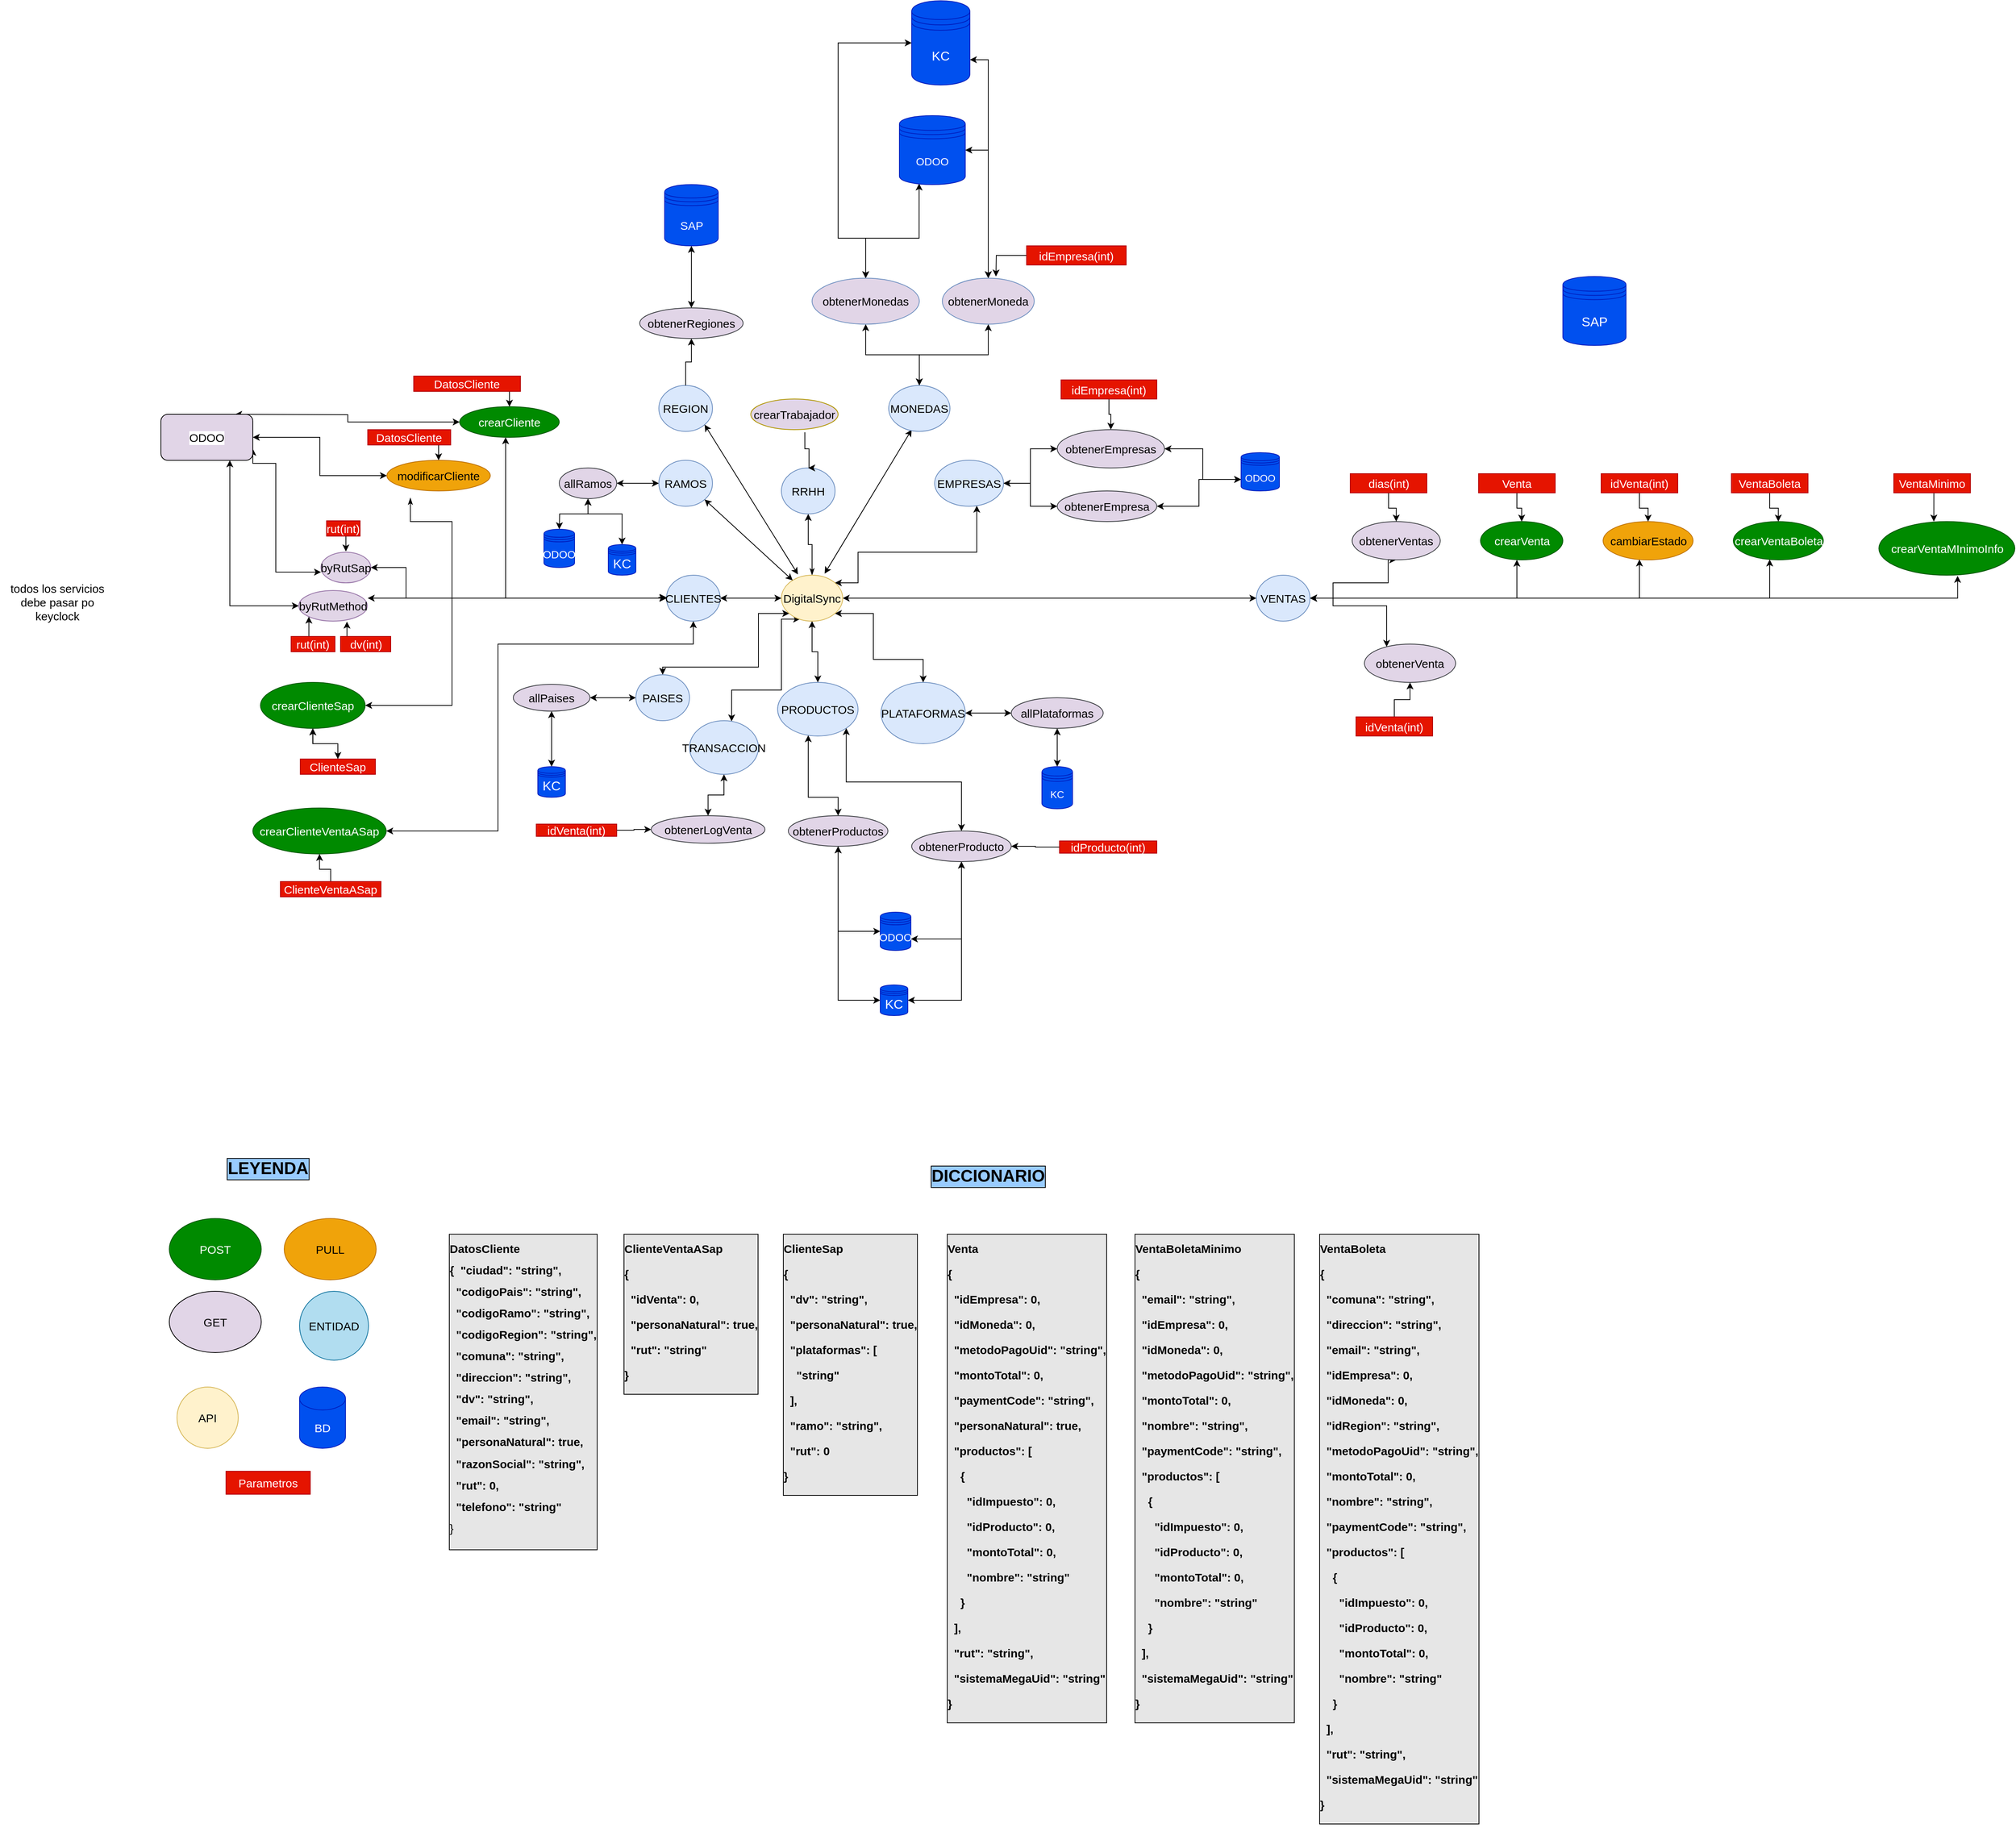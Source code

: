<mxfile version="16.4.8" type="github">
  <diagram id="dqkI4iSsyCCfbzJvPXpM" name="Api-cliente">
    <mxGraphModel dx="2754" dy="2102" grid="1" gridSize="10" guides="1" tooltips="1" connect="1" arrows="1" fold="1" page="1" pageScale="1" pageWidth="827" pageHeight="1169" math="0" shadow="0">
      <root>
        <mxCell id="0" />
        <mxCell id="1" parent="0" />
        <mxCell id="hGoQcYNd4HtDcWjUqz2k-3" value="" style="edgeStyle=orthogonalEdgeStyle;rounded=0;orthogonalLoop=1;jettySize=auto;html=1;startArrow=classic;startFill=1;" parent="1" source="hGoQcYNd4HtDcWjUqz2k-1" target="hGoQcYNd4HtDcWjUqz2k-2" edge="1">
          <mxGeometry relative="1" as="geometry" />
        </mxCell>
        <mxCell id="hGoQcYNd4HtDcWjUqz2k-5" value="" style="edgeStyle=orthogonalEdgeStyle;rounded=0;orthogonalLoop=1;jettySize=auto;html=1;startArrow=classicThin;startFill=1;fontSize=15;" parent="1" source="hGoQcYNd4HtDcWjUqz2k-1" target="hGoQcYNd4HtDcWjUqz2k-4" edge="1">
          <mxGeometry relative="1" as="geometry" />
        </mxCell>
        <mxCell id="hGoQcYNd4HtDcWjUqz2k-9" value="" style="edgeStyle=orthogonalEdgeStyle;rounded=0;orthogonalLoop=1;jettySize=auto;html=1;startArrow=classic;startFill=1;" parent="1" source="hGoQcYNd4HtDcWjUqz2k-1" target="hGoQcYNd4HtDcWjUqz2k-8" edge="1">
          <mxGeometry relative="1" as="geometry" />
        </mxCell>
        <mxCell id="hGoQcYNd4HtDcWjUqz2k-12" value="" style="edgeStyle=orthogonalEdgeStyle;rounded=0;orthogonalLoop=1;jettySize=auto;html=1;startArrow=classic;startFill=1;" parent="1" source="hGoQcYNd4HtDcWjUqz2k-1" target="hGoQcYNd4HtDcWjUqz2k-11" edge="1">
          <mxGeometry relative="1" as="geometry">
            <Array as="points">
              <mxPoint x="310" y="280" />
              <mxPoint x="310" y="350" />
              <mxPoint x="185" y="350" />
            </Array>
          </mxGeometry>
        </mxCell>
        <mxCell id="hGoQcYNd4HtDcWjUqz2k-15" value="" style="edgeStyle=orthogonalEdgeStyle;rounded=0;orthogonalLoop=1;jettySize=auto;html=1;startArrow=classic;startFill=1;fontSize=15;" parent="1" source="hGoQcYNd4HtDcWjUqz2k-1" target="hGoQcYNd4HtDcWjUqz2k-14" edge="1">
          <mxGeometry relative="1" as="geometry">
            <Array as="points">
              <mxPoint x="440" y="240" />
              <mxPoint x="440" y="200" />
              <mxPoint x="595" y="200" />
            </Array>
          </mxGeometry>
        </mxCell>
        <mxCell id="hGoQcYNd4HtDcWjUqz2k-21" value="" style="edgeStyle=orthogonalEdgeStyle;rounded=0;orthogonalLoop=1;jettySize=auto;html=1;startArrow=classic;startFill=1;" parent="1" source="hGoQcYNd4HtDcWjUqz2k-1" target="hGoQcYNd4HtDcWjUqz2k-20" edge="1">
          <mxGeometry relative="1" as="geometry">
            <Array as="points">
              <mxPoint x="460" y="280" />
              <mxPoint x="460" y="340" />
              <mxPoint x="525" y="340" />
            </Array>
          </mxGeometry>
        </mxCell>
        <mxCell id="hGoQcYNd4HtDcWjUqz2k-23" value="" style="edgeStyle=orthogonalEdgeStyle;rounded=0;orthogonalLoop=1;jettySize=auto;html=1;exitX=0.305;exitY=0.956;exitDx=0;exitDy=0;exitPerimeter=0;startArrow=classic;startFill=1;" parent="1" source="hGoQcYNd4HtDcWjUqz2k-1" target="hGoQcYNd4HtDcWjUqz2k-22" edge="1">
          <mxGeometry relative="1" as="geometry">
            <Array as="points">
              <mxPoint x="340" y="287" />
              <mxPoint x="340" y="380" />
              <mxPoint x="275" y="380" />
            </Array>
          </mxGeometry>
        </mxCell>
        <mxCell id="hGoQcYNd4HtDcWjUqz2k-1" value="DigitalSync" style="ellipse;whiteSpace=wrap;html=1;fillColor=#fff2cc;strokeColor=#d6b656;fontSize=15;" parent="1" vertex="1">
          <mxGeometry x="340" y="230" width="80" height="60" as="geometry" />
        </mxCell>
        <mxCell id="hGoQcYNd4HtDcWjUqz2k-2" value="VENTAS" style="ellipse;whiteSpace=wrap;html=1;fillColor=#dae8fc;strokeColor=#6c8ebf;fontSize=15;" parent="1" vertex="1">
          <mxGeometry x="960" y="230" width="70" height="60" as="geometry" />
        </mxCell>
        <mxCell id="hGoQcYNd4HtDcWjUqz2k-4" value="RRHH" style="ellipse;whiteSpace=wrap;html=1;fillColor=#dae8fc;strokeColor=#6c8ebf;fontSize=15;" parent="1" vertex="1">
          <mxGeometry x="340" y="90" width="70" height="60" as="geometry" />
        </mxCell>
        <mxCell id="xVQy0BHJnEKwK96mD5Wz-56" style="edgeStyle=orthogonalEdgeStyle;rounded=0;orthogonalLoop=1;jettySize=auto;html=1;entryX=1;entryY=0.5;entryDx=0;entryDy=0;fontSize=8;startArrow=classic;startFill=1;endArrow=classic;endFill=1;" edge="1" parent="1" source="hGoQcYNd4HtDcWjUqz2k-6" target="xVQy0BHJnEKwK96mD5Wz-46">
          <mxGeometry relative="1" as="geometry">
            <Array as="points">
              <mxPoint x="225" y="320" />
              <mxPoint x="-30" y="320" />
              <mxPoint x="-30" y="564" />
            </Array>
          </mxGeometry>
        </mxCell>
        <mxCell id="hGoQcYNd4HtDcWjUqz2k-6" value="CLIENTES" style="ellipse;whiteSpace=wrap;html=1;fillColor=#dae8fc;strokeColor=#6c8ebf;fontSize=15;" parent="1" vertex="1">
          <mxGeometry x="190" y="230" width="70" height="60" as="geometry" />
        </mxCell>
        <mxCell id="xVQy0BHJnEKwK96mD5Wz-76" style="edgeStyle=orthogonalEdgeStyle;rounded=0;orthogonalLoop=1;jettySize=auto;html=1;fontSize=15;startArrow=classic;startFill=1;endArrow=classic;endFill=1;entryX=0.5;entryY=0;entryDx=0;entryDy=0;" edge="1" parent="1" source="hGoQcYNd4HtDcWjUqz2k-8" target="xVQy0BHJnEKwK96mD5Wz-41">
          <mxGeometry relative="1" as="geometry">
            <mxPoint x="390" y="540" as="targetPoint" />
            <Array as="points">
              <mxPoint x="375" y="520" />
              <mxPoint x="414" y="520" />
            </Array>
          </mxGeometry>
        </mxCell>
        <mxCell id="hGoQcYNd4HtDcWjUqz2k-8" value="PRODUCTOS" style="ellipse;whiteSpace=wrap;html=1;fillColor=#dae8fc;strokeColor=#6c8ebf;fontSize=15;" parent="1" vertex="1">
          <mxGeometry x="335" y="370" width="105" height="70" as="geometry" />
        </mxCell>
        <mxCell id="xVQy0BHJnEKwK96mD5Wz-65" value="" style="edgeStyle=orthogonalEdgeStyle;rounded=0;orthogonalLoop=1;jettySize=auto;html=1;fontSize=15;startArrow=classic;startFill=1;endArrow=classic;endFill=1;" edge="1" parent="1" source="hGoQcYNd4HtDcWjUqz2k-11" target="xVQy0BHJnEKwK96mD5Wz-45">
          <mxGeometry relative="1" as="geometry" />
        </mxCell>
        <mxCell id="hGoQcYNd4HtDcWjUqz2k-11" value="PAISES" style="ellipse;whiteSpace=wrap;html=1;fillColor=#dae8fc;strokeColor=#6c8ebf;fontSize=15;" parent="1" vertex="1">
          <mxGeometry x="150" y="360" width="70" height="60" as="geometry" />
        </mxCell>
        <mxCell id="hGoQcYNd4HtDcWjUqz2k-14" value="EMPRESAS" style="ellipse;whiteSpace=wrap;html=1;fillColor=#dae8fc;strokeColor=#6c8ebf;fontSize=15;" parent="1" vertex="1">
          <mxGeometry x="540" y="80" width="90" height="60" as="geometry" />
        </mxCell>
        <mxCell id="hGoQcYNd4HtDcWjUqz2k-29" value="" style="edgeStyle=orthogonalEdgeStyle;rounded=0;orthogonalLoop=1;jettySize=auto;html=1;exitX=1;exitY=0.5;exitDx=0;exitDy=0;entryX=0;entryY=0.5;entryDx=0;entryDy=0;startArrow=classic;startFill=1;fontSize=15;" parent="1" source="hGoQcYNd4HtDcWjUqz2k-28" target="hGoQcYNd4HtDcWjUqz2k-17" edge="1">
          <mxGeometry relative="1" as="geometry">
            <mxPoint x="170" y="70" as="targetPoint" />
          </mxGeometry>
        </mxCell>
        <mxCell id="hGoQcYNd4HtDcWjUqz2k-17" value="RAMOS" style="ellipse;whiteSpace=wrap;html=1;fillColor=#dae8fc;strokeColor=#6c8ebf;fontSize=15;" parent="1" vertex="1">
          <mxGeometry x="180" y="80" width="70" height="60" as="geometry" />
        </mxCell>
        <mxCell id="hGoQcYNd4HtDcWjUqz2k-20" value="PLATAFORMAS" style="ellipse;whiteSpace=wrap;html=1;fillColor=#dae8fc;strokeColor=#6c8ebf;fontSize=15;" parent="1" vertex="1">
          <mxGeometry x="470" y="370" width="110" height="80" as="geometry" />
        </mxCell>
        <mxCell id="xVQy0BHJnEKwK96mD5Wz-66" value="" style="edgeStyle=orthogonalEdgeStyle;rounded=0;orthogonalLoop=1;jettySize=auto;html=1;fontSize=15;startArrow=classic;startFill=1;endArrow=classic;endFill=1;" edge="1" parent="1" source="hGoQcYNd4HtDcWjUqz2k-22" target="xVQy0BHJnEKwK96mD5Wz-42">
          <mxGeometry relative="1" as="geometry" />
        </mxCell>
        <mxCell id="hGoQcYNd4HtDcWjUqz2k-22" value="TRANSACCION" style="ellipse;whiteSpace=wrap;html=1;fillColor=#dae8fc;strokeColor=#6c8ebf;fontSize=15;" parent="1" vertex="1">
          <mxGeometry x="220" y="420" width="90" height="70" as="geometry" />
        </mxCell>
        <mxCell id="xVQy0BHJnEKwK96mD5Wz-159" style="edgeStyle=orthogonalEdgeStyle;rounded=0;orthogonalLoop=1;jettySize=auto;html=1;entryX=0.5;entryY=0;entryDx=0;entryDy=0;fontSize=15;startArrow=classic;startFill=1;endArrow=classic;endFill=1;" edge="1" parent="1" source="hGoQcYNd4HtDcWjUqz2k-28" target="xVQy0BHJnEKwK96mD5Wz-156">
          <mxGeometry relative="1" as="geometry">
            <Array as="points">
              <mxPoint x="88" y="150" />
              <mxPoint x="132" y="150" />
            </Array>
          </mxGeometry>
        </mxCell>
        <mxCell id="xVQy0BHJnEKwK96mD5Wz-161" style="edgeStyle=orthogonalEdgeStyle;rounded=0;orthogonalLoop=1;jettySize=auto;html=1;fontSize=15;startArrow=classic;startFill=1;endArrow=classic;endFill=1;" edge="1" parent="1" source="hGoQcYNd4HtDcWjUqz2k-28">
          <mxGeometry relative="1" as="geometry">
            <mxPoint x="50" y="170" as="targetPoint" />
          </mxGeometry>
        </mxCell>
        <mxCell id="hGoQcYNd4HtDcWjUqz2k-28" value="allRamos" style="ellipse;whiteSpace=wrap;html=1;fillColor=#E1D5E7;strokeColor=#36393d;fontSize=15;" parent="1" vertex="1">
          <mxGeometry x="50" y="90" width="75" height="40" as="geometry" />
        </mxCell>
        <mxCell id="hGoQcYNd4HtDcWjUqz2k-30" value="" style="endArrow=classic;startArrow=classic;html=1;rounded=0;entryX=1;entryY=1;entryDx=0;entryDy=0;fontSize=15;" parent="1" source="hGoQcYNd4HtDcWjUqz2k-1" target="hGoQcYNd4HtDcWjUqz2k-17" edge="1">
          <mxGeometry width="50" height="50" relative="1" as="geometry">
            <mxPoint x="270" y="200" as="sourcePoint" />
            <mxPoint x="320" y="150" as="targetPoint" />
          </mxGeometry>
        </mxCell>
        <mxCell id="hGoQcYNd4HtDcWjUqz2k-31" value="" style="endArrow=classic;startArrow=classic;html=1;rounded=0;entryX=1;entryY=0.5;entryDx=0;entryDy=0;fontSize=15;" parent="1" target="hGoQcYNd4HtDcWjUqz2k-6" edge="1">
          <mxGeometry width="50" height="50" relative="1" as="geometry">
            <mxPoint x="340" y="260" as="sourcePoint" />
            <mxPoint x="228.219" y="150.003" as="targetPoint" />
          </mxGeometry>
        </mxCell>
        <mxCell id="hGoQcYNd4HtDcWjUqz2k-32" value="" style="edgeStyle=orthogonalEdgeStyle;rounded=0;orthogonalLoop=1;jettySize=auto;html=1;exitX=1;exitY=0.5;exitDx=0;exitDy=0;entryX=0;entryY=0.5;entryDx=0;entryDy=0;startArrow=classic;startFill=1;" parent="1" source="hGoQcYNd4HtDcWjUqz2k-33" edge="1">
          <mxGeometry relative="1" as="geometry">
            <mxPoint x="190" y="260" as="targetPoint" />
            <Array as="points">
              <mxPoint x="-150" y="220" />
              <mxPoint x="-150" y="260" />
            </Array>
          </mxGeometry>
        </mxCell>
        <mxCell id="hGoQcYNd4HtDcWjUqz2k-37" value="" style="edgeStyle=orthogonalEdgeStyle;rounded=0;orthogonalLoop=1;jettySize=auto;html=1;startArrow=none;startFill=0;entryX=0.5;entryY=0;entryDx=0;entryDy=0;exitX=0.5;exitY=1;exitDx=0;exitDy=0;fontSize=15;" parent="1" source="hGoQcYNd4HtDcWjUqz2k-36" edge="1">
          <mxGeometry relative="1" as="geometry">
            <mxPoint x="160" y="199" as="sourcePoint" />
            <mxPoint x="-228.5" y="199" as="targetPoint" />
          </mxGeometry>
        </mxCell>
        <mxCell id="xVQy0BHJnEKwK96mD5Wz-11" style="edgeStyle=orthogonalEdgeStyle;rounded=0;orthogonalLoop=1;jettySize=auto;html=1;entryX=1;entryY=0.75;entryDx=0;entryDy=0;startArrow=classic;startFill=1;fontSize=15;" edge="1" parent="1" target="xVQy0BHJnEKwK96mD5Wz-187">
          <mxGeometry relative="1" as="geometry">
            <mxPoint x="-261" y="226" as="sourcePoint" />
            <mxPoint x="-336" y="84" as="targetPoint" />
            <Array as="points">
              <mxPoint x="-320" y="226" />
              <mxPoint x="-320" y="84" />
              <mxPoint x="-350" y="84" />
            </Array>
          </mxGeometry>
        </mxCell>
        <mxCell id="hGoQcYNd4HtDcWjUqz2k-33" value="byRutSap" style="ellipse;whiteSpace=wrap;html=1;fillColor=#E1D5E7;strokeColor=#9673a6;fontSize=15;" parent="1" vertex="1">
          <mxGeometry x="-261" y="200" width="65" height="40" as="geometry" />
        </mxCell>
        <mxCell id="hGoQcYNd4HtDcWjUqz2k-34" value="" style="edgeStyle=orthogonalEdgeStyle;rounded=0;orthogonalLoop=1;jettySize=auto;html=1;exitX=0.619;exitY=1.083;exitDx=0;exitDy=0;entryX=0.5;entryY=0;entryDx=0;entryDy=0;exitPerimeter=0;fontSize=15;" parent="1" source="hGoQcYNd4HtDcWjUqz2k-35" target="hGoQcYNd4HtDcWjUqz2k-4" edge="1">
          <mxGeometry relative="1" as="geometry">
            <mxPoint x="440" y="30" as="targetPoint" />
            <Array as="points">
              <mxPoint x="376" y="65" />
            </Array>
          </mxGeometry>
        </mxCell>
        <mxCell id="hGoQcYNd4HtDcWjUqz2k-35" value="crearTrabajador" style="ellipse;whiteSpace=wrap;html=1;fillColor=#E1D5E7;strokeColor=#B09500;fontColor=#000000;fontSize=15;" parent="1" vertex="1">
          <mxGeometry x="300" width="114" height="40" as="geometry" />
        </mxCell>
        <mxCell id="hGoQcYNd4HtDcWjUqz2k-36" value="rut(int)" style="whiteSpace=wrap;html=1;fillColor=#e51400;fontColor=#ffffff;strokeColor=#B20000;fontSize=15;" parent="1" vertex="1">
          <mxGeometry x="-253.75" y="159" width="43.75" height="20" as="geometry" />
        </mxCell>
        <mxCell id="xVQy0BHJnEKwK96mD5Wz-3" value="" style="edgeStyle=orthogonalEdgeStyle;rounded=0;orthogonalLoop=1;jettySize=auto;html=1;startArrow=classic;startFill=1;" edge="1" parent="1">
          <mxGeometry relative="1" as="geometry">
            <mxPoint x="190" y="260" as="targetPoint" />
            <mxPoint x="-200" y="260" as="sourcePoint" />
            <Array as="points">
              <mxPoint x="-200" y="260" />
            </Array>
          </mxGeometry>
        </mxCell>
        <mxCell id="xVQy0BHJnEKwK96mD5Wz-12" style="edgeStyle=orthogonalEdgeStyle;rounded=0;orthogonalLoop=1;jettySize=auto;html=1;entryX=0.75;entryY=1;entryDx=0;entryDy=0;startArrow=classic;startFill=1;fontSize=15;" edge="1" parent="1" source="xVQy0BHJnEKwK96mD5Wz-4" target="xVQy0BHJnEKwK96mD5Wz-187">
          <mxGeometry relative="1" as="geometry">
            <mxPoint x="-373.0" y="90" as="targetPoint" />
          </mxGeometry>
        </mxCell>
        <mxCell id="xVQy0BHJnEKwK96mD5Wz-4" value="byRutMethod" style="ellipse;whiteSpace=wrap;html=1;fillColor=#e1d5e7;strokeColor=#9673a6;fontSize=15;" vertex="1" parent="1">
          <mxGeometry x="-290" y="250" width="89.5" height="40" as="geometry" />
        </mxCell>
        <mxCell id="xVQy0BHJnEKwK96mD5Wz-20" style="edgeStyle=orthogonalEdgeStyle;rounded=0;orthogonalLoop=1;jettySize=auto;html=1;exitX=0.5;exitY=0;exitDx=0;exitDy=0;entryX=0;entryY=1;entryDx=0;entryDy=0;startArrow=none;startFill=0;fontSize=15;" edge="1" parent="1" source="xVQy0BHJnEKwK96mD5Wz-7" target="xVQy0BHJnEKwK96mD5Wz-4">
          <mxGeometry relative="1" as="geometry" />
        </mxCell>
        <mxCell id="xVQy0BHJnEKwK96mD5Wz-7" value="rut(int)" style="whiteSpace=wrap;html=1;fillColor=#e51400;fontColor=#ffffff;strokeColor=#B20000;fontSize=15;" vertex="1" parent="1">
          <mxGeometry x="-300" y="310" width="57.25" height="20" as="geometry" />
        </mxCell>
        <mxCell id="xVQy0BHJnEKwK96mD5Wz-23" style="edgeStyle=orthogonalEdgeStyle;rounded=0;orthogonalLoop=1;jettySize=auto;html=1;exitX=0.5;exitY=0;exitDx=0;exitDy=0;entryX=0.5;entryY=1;entryDx=0;entryDy=0;startArrow=classic;startFill=1;endArrow=none;endFill=0;fontSize=15;" edge="1" parent="1" source="xVQy0BHJnEKwK96mD5Wz-18" target="xVQy0BHJnEKwK96mD5Wz-22">
          <mxGeometry relative="1" as="geometry" />
        </mxCell>
        <mxCell id="xVQy0BHJnEKwK96mD5Wz-54" style="edgeStyle=orthogonalEdgeStyle;rounded=0;orthogonalLoop=1;jettySize=auto;html=1;entryX=0.5;entryY=0;entryDx=0;entryDy=0;fontSize=15;startArrow=classic;startFill=1;endArrow=classic;endFill=1;" edge="1" parent="1" source="xVQy0BHJnEKwK96mD5Wz-18">
          <mxGeometry relative="1" as="geometry">
            <mxPoint x="-373.0" y="20" as="targetPoint" />
          </mxGeometry>
        </mxCell>
        <mxCell id="xVQy0BHJnEKwK96mD5Wz-139" style="edgeStyle=orthogonalEdgeStyle;rounded=0;orthogonalLoop=1;jettySize=auto;html=1;entryX=0;entryY=0.5;entryDx=0;entryDy=0;fontSize=15;startArrow=classic;startFill=1;endArrow=classic;endFill=1;" edge="1" parent="1" source="xVQy0BHJnEKwK96mD5Wz-18" target="hGoQcYNd4HtDcWjUqz2k-6">
          <mxGeometry relative="1" as="geometry">
            <Array as="points">
              <mxPoint x="-20" y="260" />
            </Array>
          </mxGeometry>
        </mxCell>
        <mxCell id="xVQy0BHJnEKwK96mD5Wz-18" value="crearCliente" style="ellipse;whiteSpace=wrap;html=1;fillColor=#008a00;strokeColor=#005700;fontColor=#ffffff;fontSize=15;" vertex="1" parent="1">
          <mxGeometry x="-80" y="10" width="130" height="40" as="geometry" />
        </mxCell>
        <mxCell id="xVQy0BHJnEKwK96mD5Wz-21" style="edgeStyle=orthogonalEdgeStyle;rounded=0;orthogonalLoop=1;jettySize=auto;html=1;exitX=0.5;exitY=0;exitDx=0;exitDy=0;entryX=0.703;entryY=1.017;entryDx=0;entryDy=0;entryPerimeter=0;startArrow=none;startFill=0;fontSize=15;" edge="1" parent="1" source="xVQy0BHJnEKwK96mD5Wz-5" target="xVQy0BHJnEKwK96mD5Wz-4">
          <mxGeometry relative="1" as="geometry" />
        </mxCell>
        <mxCell id="xVQy0BHJnEKwK96mD5Wz-5" value="dv(int)" style="whiteSpace=wrap;html=1;fillColor=#e51400;fontColor=#ffffff;strokeColor=#B20000;fontSize=15;" vertex="1" parent="1">
          <mxGeometry x="-235.5" y="310" width="65.5" height="20" as="geometry" />
        </mxCell>
        <mxCell id="xVQy0BHJnEKwK96mD5Wz-22" value="DatosCliente" style="whiteSpace=wrap;html=1;fillColor=#e51400;fontColor=#ffffff;strokeColor=#B20000;fontSize=15;" vertex="1" parent="1">
          <mxGeometry x="-140" y="-30" width="139.37" height="20" as="geometry" />
        </mxCell>
        <mxCell id="xVQy0BHJnEKwK96mD5Wz-25" value="" style="edgeStyle=orthogonalEdgeStyle;rounded=0;orthogonalLoop=1;jettySize=auto;html=1;entryX=0.062;entryY=0.317;entryDx=0;entryDy=0;entryPerimeter=0;startArrow=classicThin;startFill=1;" edge="1" parent="1">
          <mxGeometry relative="1" as="geometry">
            <mxPoint x="190.0" y="259.02" as="targetPoint" />
            <Array as="points">
              <mxPoint x="-144" y="160" />
              <mxPoint x="-90" y="160" />
              <mxPoint x="-90" y="260" />
              <mxPoint x="180" y="260" />
            </Array>
            <mxPoint x="-144.34" y="129" as="sourcePoint" />
          </mxGeometry>
        </mxCell>
        <mxCell id="xVQy0BHJnEKwK96mD5Wz-33" value="" style="edgeStyle=orthogonalEdgeStyle;rounded=0;orthogonalLoop=1;jettySize=auto;html=1;fontSize=15;startArrow=classic;startFill=1;endArrow=none;endFill=0;" edge="1" parent="1" source="xVQy0BHJnEKwK96mD5Wz-27" target="xVQy0BHJnEKwK96mD5Wz-31">
          <mxGeometry relative="1" as="geometry" />
        </mxCell>
        <mxCell id="xVQy0BHJnEKwK96mD5Wz-53" style="edgeStyle=orthogonalEdgeStyle;rounded=0;orthogonalLoop=1;jettySize=auto;html=1;entryX=1;entryY=0.5;entryDx=0;entryDy=0;fontSize=15;startArrow=classic;startFill=1;endArrow=classic;endFill=1;" edge="1" parent="1" source="xVQy0BHJnEKwK96mD5Wz-27" target="xVQy0BHJnEKwK96mD5Wz-187">
          <mxGeometry relative="1" as="geometry">
            <mxPoint x="-336" y="55" as="targetPoint" />
          </mxGeometry>
        </mxCell>
        <mxCell id="xVQy0BHJnEKwK96mD5Wz-27" value="modificarCliente" style="ellipse;whiteSpace=wrap;html=1;fillColor=#f0a30a;strokeColor=#BD7000;fontColor=#000000;fontSize=15;" vertex="1" parent="1">
          <mxGeometry x="-175" y="80" width="135" height="40" as="geometry" />
        </mxCell>
        <mxCell id="xVQy0BHJnEKwK96mD5Wz-31" value="DatosCliente" style="whiteSpace=wrap;html=1;fillColor=#e51400;fontColor=#ffffff;strokeColor=#B20000;fontSize=15;" vertex="1" parent="1">
          <mxGeometry x="-200" y="40" width="108.28" height="20" as="geometry" />
        </mxCell>
        <mxCell id="xVQy0BHJnEKwK96mD5Wz-93" value="" style="edgeStyle=orthogonalEdgeStyle;rounded=0;orthogonalLoop=1;jettySize=auto;html=1;fontSize=15;startArrow=classic;startFill=1;endArrow=none;endFill=0;" edge="1" parent="1" source="xVQy0BHJnEKwK96mD5Wz-36" target="xVQy0BHJnEKwK96mD5Wz-92">
          <mxGeometry relative="1" as="geometry" />
        </mxCell>
        <mxCell id="xVQy0BHJnEKwK96mD5Wz-96" value="" style="edgeStyle=orthogonalEdgeStyle;rounded=0;orthogonalLoop=1;jettySize=auto;html=1;fontSize=15;startArrow=classic;startFill=1;endArrow=classic;endFill=1;" edge="1" parent="1" source="xVQy0BHJnEKwK96mD5Wz-36" target="hGoQcYNd4HtDcWjUqz2k-14">
          <mxGeometry relative="1" as="geometry" />
        </mxCell>
        <mxCell id="xVQy0BHJnEKwK96mD5Wz-173" style="edgeStyle=orthogonalEdgeStyle;rounded=0;orthogonalLoop=1;jettySize=auto;html=1;entryX=0;entryY=0.7;entryDx=0;entryDy=0;fontSize=15;startArrow=classic;startFill=1;endArrow=classic;endFill=1;" edge="1" parent="1" source="xVQy0BHJnEKwK96mD5Wz-36" target="xVQy0BHJnEKwK96mD5Wz-140">
          <mxGeometry relative="1" as="geometry">
            <Array as="points">
              <mxPoint x="890" y="65" />
              <mxPoint x="890" y="105" />
            </Array>
          </mxGeometry>
        </mxCell>
        <mxCell id="xVQy0BHJnEKwK96mD5Wz-36" value="obtenerEmpresas" style="ellipse;whiteSpace=wrap;html=1;fillColor=#E1D5E7;strokeColor=#36393d;fontSize=15;" vertex="1" parent="1">
          <mxGeometry x="700" y="40" width="140" height="50" as="geometry" />
        </mxCell>
        <mxCell id="xVQy0BHJnEKwK96mD5Wz-95" value="" style="edgeStyle=orthogonalEdgeStyle;rounded=0;orthogonalLoop=1;jettySize=auto;html=1;fontSize=15;startArrow=classic;startFill=1;endArrow=classic;endFill=1;" edge="1" parent="1" source="xVQy0BHJnEKwK96mD5Wz-37" target="hGoQcYNd4HtDcWjUqz2k-14">
          <mxGeometry relative="1" as="geometry" />
        </mxCell>
        <mxCell id="xVQy0BHJnEKwK96mD5Wz-149" style="edgeStyle=orthogonalEdgeStyle;rounded=0;orthogonalLoop=1;jettySize=auto;html=1;entryX=0;entryY=0.7;entryDx=0;entryDy=0;fontSize=15;startArrow=classic;startFill=1;endArrow=classic;endFill=1;" edge="1" parent="1" source="xVQy0BHJnEKwK96mD5Wz-37" target="xVQy0BHJnEKwK96mD5Wz-140">
          <mxGeometry relative="1" as="geometry">
            <Array as="points">
              <mxPoint x="885" y="140" />
              <mxPoint x="885" y="105" />
            </Array>
          </mxGeometry>
        </mxCell>
        <mxCell id="xVQy0BHJnEKwK96mD5Wz-37" value="obtenerEmpresa" style="ellipse;whiteSpace=wrap;html=1;fillColor=#E1D5E7;strokeColor=#36393d;fontSize=15;" vertex="1" parent="1">
          <mxGeometry x="700" y="120" width="130" height="40" as="geometry" />
        </mxCell>
        <mxCell id="xVQy0BHJnEKwK96mD5Wz-116" style="edgeStyle=orthogonalEdgeStyle;rounded=0;orthogonalLoop=1;jettySize=auto;html=1;fontSize=15;startArrow=classic;startFill=1;endArrow=classic;endFill=1;exitX=0.5;exitY=1;exitDx=0;exitDy=0;" edge="1" parent="1" source="xVQy0BHJnEKwK96mD5Wz-38">
          <mxGeometry relative="1" as="geometry">
            <mxPoint x="1030" y="260" as="targetPoint" />
            <Array as="points">
              <mxPoint x="1132" y="240" />
              <mxPoint x="1060" y="240" />
              <mxPoint x="1060" y="260" />
            </Array>
          </mxGeometry>
        </mxCell>
        <mxCell id="xVQy0BHJnEKwK96mD5Wz-38" value="obtenerVentas" style="ellipse;whiteSpace=wrap;html=1;fillColor=#E1D5E7;strokeColor=#36393d;fontSize=15;" vertex="1" parent="1">
          <mxGeometry x="1085" y="160" width="115" height="50" as="geometry" />
        </mxCell>
        <mxCell id="xVQy0BHJnEKwK96mD5Wz-115" style="edgeStyle=orthogonalEdgeStyle;rounded=0;orthogonalLoop=1;jettySize=auto;html=1;entryX=1;entryY=0.5;entryDx=0;entryDy=0;fontSize=15;startArrow=classic;startFill=1;endArrow=classic;endFill=1;" edge="1" parent="1" source="xVQy0BHJnEKwK96mD5Wz-39" target="hGoQcYNd4HtDcWjUqz2k-2">
          <mxGeometry relative="1" as="geometry">
            <Array as="points">
              <mxPoint x="1130" y="270" />
              <mxPoint x="1060" y="270" />
              <mxPoint x="1060" y="260" />
            </Array>
          </mxGeometry>
        </mxCell>
        <mxCell id="xVQy0BHJnEKwK96mD5Wz-39" value="obtenerVenta" style="ellipse;whiteSpace=wrap;html=1;fillColor=#E1D5E7;strokeColor=#36393d;fontSize=15;" vertex="1" parent="1">
          <mxGeometry x="1101" y="320" width="119" height="50" as="geometry" />
        </mxCell>
        <mxCell id="xVQy0BHJnEKwK96mD5Wz-89" value="" style="edgeStyle=orthogonalEdgeStyle;rounded=0;orthogonalLoop=1;jettySize=auto;html=1;fontSize=15;startArrow=classic;startFill=1;endArrow=classic;endFill=1;" edge="1" parent="1" source="xVQy0BHJnEKwK96mD5Wz-40" target="hGoQcYNd4HtDcWjUqz2k-20">
          <mxGeometry relative="1" as="geometry" />
        </mxCell>
        <mxCell id="xVQy0BHJnEKwK96mD5Wz-172" value="" style="edgeStyle=orthogonalEdgeStyle;rounded=0;orthogonalLoop=1;jettySize=auto;html=1;fontSize=15;startArrow=classic;startFill=1;endArrow=classic;endFill=1;" edge="1" parent="1" source="xVQy0BHJnEKwK96mD5Wz-40" target="xVQy0BHJnEKwK96mD5Wz-147">
          <mxGeometry relative="1" as="geometry" />
        </mxCell>
        <mxCell id="xVQy0BHJnEKwK96mD5Wz-40" value="allPlataformas" style="ellipse;whiteSpace=wrap;html=1;fillColor=#E1D5E7;strokeColor=#36393d;fontSize=15;" vertex="1" parent="1">
          <mxGeometry x="640" y="390" width="120" height="40" as="geometry" />
        </mxCell>
        <mxCell id="xVQy0BHJnEKwK96mD5Wz-168" style="edgeStyle=orthogonalEdgeStyle;rounded=0;orthogonalLoop=1;jettySize=auto;html=1;entryX=0;entryY=0.5;entryDx=0;entryDy=0;fontSize=15;startArrow=classic;startFill=1;endArrow=classic;endFill=1;" edge="1" parent="1" source="xVQy0BHJnEKwK96mD5Wz-41" target="xVQy0BHJnEKwK96mD5Wz-164">
          <mxGeometry relative="1" as="geometry" />
        </mxCell>
        <mxCell id="xVQy0BHJnEKwK96mD5Wz-169" style="edgeStyle=orthogonalEdgeStyle;rounded=0;orthogonalLoop=1;jettySize=auto;html=1;entryX=0;entryY=0.5;entryDx=0;entryDy=0;fontSize=15;startArrow=classic;startFill=1;endArrow=classic;endFill=1;" edge="1" parent="1" source="xVQy0BHJnEKwK96mD5Wz-41" target="xVQy0BHJnEKwK96mD5Wz-165">
          <mxGeometry relative="1" as="geometry" />
        </mxCell>
        <mxCell id="xVQy0BHJnEKwK96mD5Wz-41" value="obtenerProductos" style="ellipse;whiteSpace=wrap;html=1;fillColor=#E1D5E7;strokeColor=#36393d;fontSize=15;" vertex="1" parent="1">
          <mxGeometry x="349" y="544" width="130" height="40" as="geometry" />
        </mxCell>
        <mxCell id="xVQy0BHJnEKwK96mD5Wz-68" value="" style="edgeStyle=orthogonalEdgeStyle;rounded=0;orthogonalLoop=1;jettySize=auto;html=1;fontSize=15;startArrow=classic;startFill=1;endArrow=none;endFill=0;" edge="1" parent="1" source="xVQy0BHJnEKwK96mD5Wz-42" target="xVQy0BHJnEKwK96mD5Wz-67">
          <mxGeometry relative="1" as="geometry" />
        </mxCell>
        <mxCell id="xVQy0BHJnEKwK96mD5Wz-42" value="obtenerLogVenta" style="ellipse;whiteSpace=wrap;html=1;fillColor=#E1D5E7;strokeColor=#36393d;fontSize=15;" vertex="1" parent="1">
          <mxGeometry x="170" y="544" width="148.5" height="36" as="geometry" />
        </mxCell>
        <mxCell id="xVQy0BHJnEKwK96mD5Wz-47" style="edgeStyle=orthogonalEdgeStyle;rounded=0;orthogonalLoop=1;jettySize=auto;html=1;fontSize=8;startArrow=classic;startFill=1;" edge="1" parent="1" source="xVQy0BHJnEKwK96mD5Wz-43" target="hGoQcYNd4HtDcWjUqz2k-6">
          <mxGeometry relative="1" as="geometry">
            <mxPoint x="190" y="260" as="targetPoint" />
            <Array as="points">
              <mxPoint x="-90" y="400" />
              <mxPoint x="-90" y="260" />
            </Array>
          </mxGeometry>
        </mxCell>
        <mxCell id="xVQy0BHJnEKwK96mD5Wz-43" value="crearClienteSap" style="ellipse;whiteSpace=wrap;html=1;fillColor=#008a00;strokeColor=#005700;fontColor=#ffffff;fontSize=15;" vertex="1" parent="1">
          <mxGeometry x="-340" y="370" width="136.65" height="60" as="geometry" />
        </mxCell>
        <mxCell id="xVQy0BHJnEKwK96mD5Wz-163" style="edgeStyle=orthogonalEdgeStyle;rounded=0;orthogonalLoop=1;jettySize=auto;html=1;entryX=0.5;entryY=0;entryDx=0;entryDy=0;fontSize=15;startArrow=classic;startFill=1;endArrow=classic;endFill=1;" edge="1" parent="1" source="xVQy0BHJnEKwK96mD5Wz-45" target="xVQy0BHJnEKwK96mD5Wz-162">
          <mxGeometry relative="1" as="geometry" />
        </mxCell>
        <mxCell id="xVQy0BHJnEKwK96mD5Wz-45" value="allPaises" style="ellipse;whiteSpace=wrap;html=1;fillColor=#E1D5E7;strokeColor=#36393d;fontSize=15;" vertex="1" parent="1">
          <mxGeometry x="-10" y="372.5" width="100" height="35" as="geometry" />
        </mxCell>
        <mxCell id="xVQy0BHJnEKwK96mD5Wz-51" value="" style="edgeStyle=orthogonalEdgeStyle;rounded=0;orthogonalLoop=1;jettySize=auto;html=1;fontSize=15;startArrow=classic;startFill=1;endArrow=none;endFill=0;" edge="1" parent="1" source="xVQy0BHJnEKwK96mD5Wz-46" target="xVQy0BHJnEKwK96mD5Wz-50">
          <mxGeometry relative="1" as="geometry" />
        </mxCell>
        <mxCell id="xVQy0BHJnEKwK96mD5Wz-46" value="crearClienteVentaASap" style="ellipse;whiteSpace=wrap;html=1;fillColor=#008a00;strokeColor=#005700;fontColor=#ffffff;fontSize=15;" vertex="1" parent="1">
          <mxGeometry x="-350" y="534" width="174.15" height="60" as="geometry" />
        </mxCell>
        <mxCell id="xVQy0BHJnEKwK96mD5Wz-52" value="" style="edgeStyle=orthogonalEdgeStyle;rounded=0;orthogonalLoop=1;jettySize=auto;html=1;fontSize=15;startArrow=none;startFill=0;" edge="1" parent="1" source="xVQy0BHJnEKwK96mD5Wz-49" target="xVQy0BHJnEKwK96mD5Wz-43">
          <mxGeometry relative="1" as="geometry" />
        </mxCell>
        <mxCell id="xVQy0BHJnEKwK96mD5Wz-145" value="" style="edgeStyle=orthogonalEdgeStyle;rounded=0;orthogonalLoop=1;jettySize=auto;html=1;fontSize=15;startArrow=classic;startFill=1;endArrow=classic;endFill=1;" edge="1" parent="1" source="xVQy0BHJnEKwK96mD5Wz-49" target="xVQy0BHJnEKwK96mD5Wz-43">
          <mxGeometry relative="1" as="geometry" />
        </mxCell>
        <mxCell id="xVQy0BHJnEKwK96mD5Wz-49" value="ClienteSap" style="whiteSpace=wrap;html=1;fillColor=#e51400;fontColor=#ffffff;strokeColor=#B20000;fontSize=15;" vertex="1" parent="1">
          <mxGeometry x="-288.04" y="470" width="98.04" height="20" as="geometry" />
        </mxCell>
        <mxCell id="xVQy0BHJnEKwK96mD5Wz-50" value="ClienteVentaASap" style="whiteSpace=wrap;html=1;fillColor=#e51400;fontColor=#ffffff;strokeColor=#B20000;fontSize=15;" vertex="1" parent="1">
          <mxGeometry x="-314" y="630" width="131.33" height="20" as="geometry" />
        </mxCell>
        <mxCell id="xVQy0BHJnEKwK96mD5Wz-61" value="&lt;h1 style=&quot;font-size: 15px;&quot;&gt;DatosCliente&lt;/h1&gt;&lt;h1 style=&quot;font-size: 15px;&quot;&gt;{&amp;nbsp; &quot;ciudad&quot;: &quot;string&quot;,&lt;/h1&gt;&lt;h1 style=&quot;font-size: 15px;&quot;&gt;&amp;nbsp; &quot;codigoPais&quot;: &quot;string&quot;,&lt;/h1&gt;&lt;h1 style=&quot;font-size: 15px;&quot;&gt;&amp;nbsp; &quot;codigoRamo&quot;: &quot;string&quot;,&lt;/h1&gt;&lt;h1 style=&quot;font-size: 15px;&quot;&gt;&amp;nbsp; &quot;codigoRegion&quot;: &quot;string&quot;,&lt;/h1&gt;&lt;h1 style=&quot;font-size: 15px;&quot;&gt;&amp;nbsp; &quot;comuna&quot;: &quot;string&quot;,&lt;/h1&gt;&lt;h1 style=&quot;font-size: 15px;&quot;&gt;&amp;nbsp; &quot;direccion&quot;: &quot;string&quot;,&lt;/h1&gt;&lt;h1 style=&quot;font-size: 15px;&quot;&gt;&amp;nbsp; &quot;dv&quot;: &quot;string&quot;,&lt;/h1&gt;&lt;h1 style=&quot;font-size: 15px;&quot;&gt;&amp;nbsp; &quot;email&quot;: &quot;string&quot;,&lt;/h1&gt;&lt;h1 style=&quot;font-size: 15px;&quot;&gt;&amp;nbsp; &quot;personaNatural&quot;: true,&lt;/h1&gt;&lt;h1 style=&quot;font-size: 15px;&quot;&gt;&amp;nbsp; &quot;razonSocial&quot;: &quot;string&quot;,&lt;/h1&gt;&lt;h1 style=&quot;font-size: 15px;&quot;&gt;&amp;nbsp; &quot;rut&quot;: 0,&lt;/h1&gt;&lt;h1 style=&quot;font-size: 15px;&quot;&gt;&amp;nbsp; &quot;telefono&quot;: &quot;string&quot;&lt;/h1&gt;&lt;div style=&quot;font-size: 15px;&quot;&gt;}&lt;/div&gt;&lt;div style=&quot;font-size: 15px;&quot;&gt;&lt;br style=&quot;font-size: 15px;&quot;&gt;&lt;/div&gt;" style="text;html=1;strokeColor=none;fillColor=none;spacing=5;spacingTop=-20;whiteSpace=wrap;overflow=hidden;rounded=0;fontSize=15;labelBorderColor=default;labelBackgroundColor=#E6E6E6;" vertex="1" parent="1">
          <mxGeometry x="-99" y="1100" width="210" height="430" as="geometry" />
        </mxCell>
        <mxCell id="xVQy0BHJnEKwK96mD5Wz-62" value="&lt;h1 style=&quot;font-size: 15px;&quot;&gt;ClienteVentaASap&lt;/h1&gt;&lt;p style=&quot;font-size: 15px;&quot;&gt;{&lt;/p&gt;&lt;p style=&quot;font-size: 15px;&quot;&gt;&amp;nbsp; &quot;idVenta&quot;: 0,&lt;/p&gt;&lt;p style=&quot;font-size: 15px;&quot;&gt;&amp;nbsp; &quot;personaNatural&quot;: true,&lt;/p&gt;&lt;p style=&quot;font-size: 15px;&quot;&gt;&amp;nbsp; &quot;rut&quot;: &quot;string&quot;&lt;/p&gt;&lt;p style=&quot;font-size: 15px;&quot;&gt;}&lt;/p&gt;" style="text;html=1;strokeColor=none;fillColor=none;spacing=5;spacingTop=-20;whiteSpace=wrap;overflow=hidden;rounded=0;fontSize=15;fontStyle=1;labelBorderColor=default;labelBackgroundColor=#E6E6E6;" vertex="1" parent="1">
          <mxGeometry x="129.25" y="1100" width="203.28" height="210" as="geometry" />
        </mxCell>
        <mxCell id="xVQy0BHJnEKwK96mD5Wz-63" value="&lt;h1 style=&quot;font-size: 15px;&quot;&gt;ClienteSap&lt;/h1&gt;&lt;p style=&quot;font-size: 15px;&quot;&gt;{&lt;/p&gt;&lt;p style=&quot;font-size: 15px;&quot;&gt;&amp;nbsp; &quot;dv&quot;: &quot;string&quot;,&lt;/p&gt;&lt;p style=&quot;font-size: 15px;&quot;&gt;&amp;nbsp; &quot;personaNatural&quot;: true,&lt;/p&gt;&lt;p style=&quot;font-size: 15px;&quot;&gt;&amp;nbsp; &quot;plataformas&quot;: [&lt;/p&gt;&lt;p style=&quot;font-size: 15px;&quot;&gt;&amp;nbsp; &amp;nbsp; &quot;string&quot;&lt;/p&gt;&lt;p style=&quot;font-size: 15px;&quot;&gt;&amp;nbsp; ],&lt;/p&gt;&lt;p style=&quot;font-size: 15px;&quot;&gt;&amp;nbsp; &quot;ramo&quot;: &quot;string&quot;,&lt;/p&gt;&lt;p style=&quot;font-size: 15px;&quot;&gt;&amp;nbsp; &quot;rut&quot;: 0&lt;/p&gt;&lt;p style=&quot;font-size: 15px;&quot;&gt;}&lt;/p&gt;" style="text;html=1;strokeColor=none;fillColor=none;spacing=5;spacingTop=-20;whiteSpace=wrap;overflow=hidden;rounded=0;fontSize=15;fontStyle=1;labelBorderColor=default;labelBackgroundColor=#E6E6E6;" vertex="1" parent="1">
          <mxGeometry x="337" y="1100" width="195" height="350" as="geometry" />
        </mxCell>
        <mxCell id="xVQy0BHJnEKwK96mD5Wz-67" value="idVenta(int)" style="whiteSpace=wrap;html=1;fillColor=#e51400;strokeColor=#B20000;fontColor=#ffffff;fontSize=15;" vertex="1" parent="1">
          <mxGeometry x="20" y="555" width="105" height="16" as="geometry" />
        </mxCell>
        <mxCell id="xVQy0BHJnEKwK96mD5Wz-69" value="&lt;font style=&quot;font-size: 15px;&quot;&gt;SAP&lt;/font&gt;" style="shape=datastore;whiteSpace=wrap;html=1;fontSize=15;fillColor=#0050ef;fontColor=#ffffff;strokeColor=#001DBC;" vertex="1" parent="1">
          <mxGeometry x="187.5" y="-280" width="70" height="80" as="geometry" />
        </mxCell>
        <mxCell id="xVQy0BHJnEKwK96mD5Wz-72" value="REGION" style="ellipse;whiteSpace=wrap;html=1;fillColor=#dae8fc;strokeColor=#6c8ebf;fontSize=15;" vertex="1" parent="1">
          <mxGeometry x="180" y="-17.76" width="70" height="60" as="geometry" />
        </mxCell>
        <mxCell id="xVQy0BHJnEKwK96mD5Wz-75" value="" style="edgeStyle=orthogonalEdgeStyle;rounded=0;orthogonalLoop=1;jettySize=auto;html=1;fontSize=15;startArrow=classic;startFill=1;endArrow=none;endFill=0;" edge="1" parent="1" source="xVQy0BHJnEKwK96mD5Wz-73" target="xVQy0BHJnEKwK96mD5Wz-72">
          <mxGeometry relative="1" as="geometry" />
        </mxCell>
        <mxCell id="xVQy0BHJnEKwK96mD5Wz-185" value="" style="edgeStyle=orthogonalEdgeStyle;rounded=0;orthogonalLoop=1;jettySize=auto;html=1;fontSize=15;fontColor=#E6E6E6;startArrow=classic;startFill=1;endArrow=classic;endFill=1;" edge="1" parent="1" source="xVQy0BHJnEKwK96mD5Wz-73" target="xVQy0BHJnEKwK96mD5Wz-69">
          <mxGeometry relative="1" as="geometry" />
        </mxCell>
        <mxCell id="xVQy0BHJnEKwK96mD5Wz-73" value="obtenerRegiones" style="ellipse;whiteSpace=wrap;html=1;fillColor=#E1D5E7;strokeColor=#36393d;fontSize=15;" vertex="1" parent="1">
          <mxGeometry x="155" y="-119" width="135" height="40" as="geometry" />
        </mxCell>
        <mxCell id="xVQy0BHJnEKwK96mD5Wz-74" value="" style="endArrow=classic;startArrow=classic;html=1;rounded=0;entryX=1;entryY=1;entryDx=0;entryDy=0;exitX=0.269;exitY=-0.017;exitDx=0;exitDy=0;exitPerimeter=0;fontSize=15;" edge="1" parent="1" target="xVQy0BHJnEKwK96mD5Wz-72" source="hGoQcYNd4HtDcWjUqz2k-1">
          <mxGeometry width="50" height="50" relative="1" as="geometry">
            <mxPoint x="351.51" y="140.0" as="sourcePoint" />
            <mxPoint x="320" y="52.24" as="targetPoint" />
          </mxGeometry>
        </mxCell>
        <mxCell id="xVQy0BHJnEKwK96mD5Wz-77" style="edgeStyle=orthogonalEdgeStyle;rounded=0;orthogonalLoop=1;jettySize=auto;html=1;entryX=0.5;entryY=0;entryDx=0;entryDy=0;fontSize=15;startArrow=classic;startFill=1;endArrow=classic;endFill=1;exitX=1;exitY=1;exitDx=0;exitDy=0;" edge="1" parent="1" target="xVQy0BHJnEKwK96mD5Wz-78" source="hGoQcYNd4HtDcWjUqz2k-8">
          <mxGeometry relative="1" as="geometry">
            <mxPoint x="536" y="460" as="sourcePoint" />
            <Array as="points">
              <mxPoint x="425" y="500" />
              <mxPoint x="575" y="500" />
            </Array>
          </mxGeometry>
        </mxCell>
        <mxCell id="xVQy0BHJnEKwK96mD5Wz-170" style="edgeStyle=orthogonalEdgeStyle;rounded=0;orthogonalLoop=1;jettySize=auto;html=1;entryX=1;entryY=0.7;entryDx=0;entryDy=0;fontSize=15;startArrow=classic;startFill=1;endArrow=classic;endFill=1;exitX=0.5;exitY=1;exitDx=0;exitDy=0;" edge="1" parent="1" source="xVQy0BHJnEKwK96mD5Wz-78" target="xVQy0BHJnEKwK96mD5Wz-164">
          <mxGeometry relative="1" as="geometry" />
        </mxCell>
        <mxCell id="xVQy0BHJnEKwK96mD5Wz-171" style="edgeStyle=orthogonalEdgeStyle;rounded=0;orthogonalLoop=1;jettySize=auto;html=1;entryX=1;entryY=0.5;entryDx=0;entryDy=0;fontSize=15;startArrow=classic;startFill=1;endArrow=classic;endFill=1;" edge="1" parent="1" source="xVQy0BHJnEKwK96mD5Wz-78" target="xVQy0BHJnEKwK96mD5Wz-165">
          <mxGeometry relative="1" as="geometry">
            <Array as="points">
              <mxPoint x="575" y="785" />
            </Array>
          </mxGeometry>
        </mxCell>
        <mxCell id="xVQy0BHJnEKwK96mD5Wz-78" value="obtenerProducto" style="ellipse;whiteSpace=wrap;html=1;fillColor=#E1D5E7;strokeColor=#36393d;fontSize=15;" vertex="1" parent="1">
          <mxGeometry x="510" y="564" width="130" height="40" as="geometry" />
        </mxCell>
        <mxCell id="xVQy0BHJnEKwK96mD5Wz-80" value="" style="edgeStyle=orthogonalEdgeStyle;rounded=0;orthogonalLoop=1;jettySize=auto;html=1;fontSize=15;startArrow=none;startFill=0;endArrow=classic;endFill=1;" edge="1" parent="1" source="xVQy0BHJnEKwK96mD5Wz-79" target="xVQy0BHJnEKwK96mD5Wz-78">
          <mxGeometry relative="1" as="geometry" />
        </mxCell>
        <mxCell id="xVQy0BHJnEKwK96mD5Wz-79" value="idProducto(int)" style="whiteSpace=wrap;html=1;fillColor=#e51400;strokeColor=#B20000;fontColor=#ffffff;fontSize=15;" vertex="1" parent="1">
          <mxGeometry x="703" y="577" width="127" height="16" as="geometry" />
        </mxCell>
        <mxCell id="xVQy0BHJnEKwK96mD5Wz-81" value="" style="endArrow=classic;startArrow=classic;html=1;rounded=0;exitX=0.705;exitY=-0.033;exitDx=0;exitDy=0;exitPerimeter=0;fontSize=15;" edge="1" parent="1" source="hGoQcYNd4HtDcWjUqz2k-1">
          <mxGeometry width="50" height="50" relative="1" as="geometry">
            <mxPoint x="549.34" y="165.31" as="sourcePoint" />
            <mxPoint x="510" y="40" as="targetPoint" />
          </mxGeometry>
        </mxCell>
        <mxCell id="xVQy0BHJnEKwK96mD5Wz-82" value="MONEDAS" style="ellipse;whiteSpace=wrap;html=1;fillColor=#dae8fc;strokeColor=#6c8ebf;fontSize=15;" vertex="1" parent="1">
          <mxGeometry x="480" y="-17.76" width="80" height="60" as="geometry" />
        </mxCell>
        <mxCell id="xVQy0BHJnEKwK96mD5Wz-97" value="" style="edgeStyle=orthogonalEdgeStyle;rounded=0;orthogonalLoop=1;jettySize=auto;html=1;fontSize=15;startArrow=classic;startFill=1;endArrow=classic;endFill=1;" edge="1" parent="1" source="xVQy0BHJnEKwK96mD5Wz-83" target="xVQy0BHJnEKwK96mD5Wz-82">
          <mxGeometry relative="1" as="geometry" />
        </mxCell>
        <mxCell id="xVQy0BHJnEKwK96mD5Wz-151" style="edgeStyle=orthogonalEdgeStyle;rounded=0;orthogonalLoop=1;jettySize=auto;html=1;fontSize=15;startArrow=classic;startFill=1;endArrow=classic;endFill=1;" edge="1" parent="1" source="xVQy0BHJnEKwK96mD5Wz-83" target="xVQy0BHJnEKwK96mD5Wz-142">
          <mxGeometry relative="1" as="geometry">
            <Array as="points">
              <mxPoint x="450" y="-210" />
              <mxPoint x="414" y="-210" />
            </Array>
          </mxGeometry>
        </mxCell>
        <mxCell id="xVQy0BHJnEKwK96mD5Wz-152" style="edgeStyle=orthogonalEdgeStyle;rounded=0;orthogonalLoop=1;jettySize=auto;html=1;entryX=0.299;entryY=0.985;entryDx=0;entryDy=0;entryPerimeter=0;fontSize=15;startArrow=classic;startFill=1;endArrow=classic;endFill=1;" edge="1" parent="1" source="xVQy0BHJnEKwK96mD5Wz-83" target="xVQy0BHJnEKwK96mD5Wz-141">
          <mxGeometry relative="1" as="geometry">
            <Array as="points">
              <mxPoint x="450" y="-210" />
              <mxPoint x="520" y="-210" />
            </Array>
          </mxGeometry>
        </mxCell>
        <mxCell id="xVQy0BHJnEKwK96mD5Wz-83" value="obtenerMonedas" style="ellipse;whiteSpace=wrap;html=1;fillColor=#E1D5E7;strokeColor=#6c8ebf;fontSize=15;" vertex="1" parent="1">
          <mxGeometry x="380" y="-157.76" width="140" height="60" as="geometry" />
        </mxCell>
        <mxCell id="xVQy0BHJnEKwK96mD5Wz-99" style="edgeStyle=orthogonalEdgeStyle;rounded=0;orthogonalLoop=1;jettySize=auto;html=1;entryX=0.5;entryY=0;entryDx=0;entryDy=0;fontSize=15;startArrow=classic;startFill=1;endArrow=classic;endFill=1;" edge="1" parent="1" source="xVQy0BHJnEKwK96mD5Wz-87" target="xVQy0BHJnEKwK96mD5Wz-82">
          <mxGeometry relative="1" as="geometry" />
        </mxCell>
        <mxCell id="xVQy0BHJnEKwK96mD5Wz-153" style="edgeStyle=orthogonalEdgeStyle;rounded=0;orthogonalLoop=1;jettySize=auto;html=1;entryX=1;entryY=0.5;entryDx=0;entryDy=0;fontSize=15;startArrow=classic;startFill=1;endArrow=classic;endFill=1;" edge="1" parent="1" source="xVQy0BHJnEKwK96mD5Wz-87" target="xVQy0BHJnEKwK96mD5Wz-141">
          <mxGeometry relative="1" as="geometry" />
        </mxCell>
        <mxCell id="xVQy0BHJnEKwK96mD5Wz-154" style="edgeStyle=orthogonalEdgeStyle;rounded=0;orthogonalLoop=1;jettySize=auto;html=1;entryX=1;entryY=0.7;entryDx=0;entryDy=0;fontSize=15;startArrow=classic;startFill=1;endArrow=classic;endFill=1;" edge="1" parent="1" source="xVQy0BHJnEKwK96mD5Wz-87" target="xVQy0BHJnEKwK96mD5Wz-142">
          <mxGeometry relative="1" as="geometry" />
        </mxCell>
        <mxCell id="xVQy0BHJnEKwK96mD5Wz-87" value="obtenerMoneda" style="ellipse;whiteSpace=wrap;html=1;fillColor=#E1D5E7;strokeColor=#6c8ebf;fontSize=15;" vertex="1" parent="1">
          <mxGeometry x="550" y="-157.76" width="120" height="60" as="geometry" />
        </mxCell>
        <mxCell id="xVQy0BHJnEKwK96mD5Wz-92" value="idEmpresa(int)" style="whiteSpace=wrap;html=1;fillColor=#e51400;strokeColor=#B20000;fontColor=#ffffff;fontSize=15;" vertex="1" parent="1">
          <mxGeometry x="705" y="-25" width="125" height="25" as="geometry" />
        </mxCell>
        <mxCell id="xVQy0BHJnEKwK96mD5Wz-101" style="edgeStyle=orthogonalEdgeStyle;rounded=0;orthogonalLoop=1;jettySize=auto;html=1;fontSize=15;startArrow=none;startFill=0;endArrow=classic;endFill=1;" edge="1" parent="1" source="xVQy0BHJnEKwK96mD5Wz-100">
          <mxGeometry relative="1" as="geometry">
            <mxPoint x="620" y="-160" as="targetPoint" />
          </mxGeometry>
        </mxCell>
        <mxCell id="xVQy0BHJnEKwK96mD5Wz-100" value="idEmpresa(int)" style="whiteSpace=wrap;html=1;fillColor=#e51400;strokeColor=#B20000;fontColor=#ffffff;fontSize=15;" vertex="1" parent="1">
          <mxGeometry x="660" y="-200" width="130" height="25" as="geometry" />
        </mxCell>
        <mxCell id="xVQy0BHJnEKwK96mD5Wz-113" value="" style="edgeStyle=orthogonalEdgeStyle;rounded=0;orthogonalLoop=1;jettySize=auto;html=1;fontSize=15;startArrow=none;startFill=0;endArrow=classic;endFill=1;" edge="1" parent="1" source="xVQy0BHJnEKwK96mD5Wz-106" target="xVQy0BHJnEKwK96mD5Wz-39">
          <mxGeometry relative="1" as="geometry" />
        </mxCell>
        <mxCell id="xVQy0BHJnEKwK96mD5Wz-106" value="idVenta(int)" style="whiteSpace=wrap;html=1;fillColor=#e51400;strokeColor=#B20000;fontColor=#ffffff;fontSize=15;" vertex="1" parent="1">
          <mxGeometry x="1090" y="415" width="100" height="25" as="geometry" />
        </mxCell>
        <mxCell id="xVQy0BHJnEKwK96mD5Wz-110" value="" style="edgeStyle=orthogonalEdgeStyle;rounded=0;orthogonalLoop=1;jettySize=auto;html=1;fontSize=15;startArrow=none;startFill=0;endArrow=classic;endFill=1;" edge="1" parent="1" source="xVQy0BHJnEKwK96mD5Wz-109" target="xVQy0BHJnEKwK96mD5Wz-38">
          <mxGeometry relative="1" as="geometry" />
        </mxCell>
        <mxCell id="xVQy0BHJnEKwK96mD5Wz-109" value="dias(int)" style="whiteSpace=wrap;html=1;fillColor=#e51400;strokeColor=#B20000;fontColor=#ffffff;fontSize=15;" vertex="1" parent="1">
          <mxGeometry x="1082.5" y="97.5" width="100" height="25" as="geometry" />
        </mxCell>
        <mxCell id="xVQy0BHJnEKwK96mD5Wz-118" value="&lt;h1 style=&quot;font-size: 15px;&quot;&gt;&lt;font style=&quot;font-size: 15px;&quot;&gt;Venta&lt;/font&gt;&lt;/h1&gt;&lt;p style=&quot;font-size: 15px;&quot;&gt;&lt;font style=&quot;font-size: 15px;&quot;&gt;&lt;b style=&quot;font-size: 15px;&quot;&gt;{&lt;/b&gt;&lt;/font&gt;&lt;/p&gt;&lt;p style=&quot;font-size: 15px;&quot;&gt;&lt;font style=&quot;font-size: 15px;&quot;&gt;&lt;b style=&quot;font-size: 15px;&quot;&gt;&amp;nbsp; &quot;idEmpresa&quot;: 0,&lt;/b&gt;&lt;/font&gt;&lt;/p&gt;&lt;p style=&quot;font-size: 15px;&quot;&gt;&lt;font style=&quot;font-size: 15px;&quot;&gt;&lt;b style=&quot;font-size: 15px;&quot;&gt;&amp;nbsp; &quot;idMoneda&quot;: 0,&lt;/b&gt;&lt;/font&gt;&lt;/p&gt;&lt;p style=&quot;font-size: 15px;&quot;&gt;&lt;font style=&quot;font-size: 15px;&quot;&gt;&lt;b style=&quot;font-size: 15px;&quot;&gt;&amp;nbsp; &quot;metodoPagoUid&quot;: &quot;string&quot;,&lt;/b&gt;&lt;/font&gt;&lt;/p&gt;&lt;p style=&quot;font-size: 15px;&quot;&gt;&lt;font style=&quot;font-size: 15px;&quot;&gt;&lt;b style=&quot;font-size: 15px;&quot;&gt;&amp;nbsp; &quot;montoTotal&quot;: 0,&lt;/b&gt;&lt;/font&gt;&lt;/p&gt;&lt;p style=&quot;font-size: 15px;&quot;&gt;&lt;font style=&quot;font-size: 15px;&quot;&gt;&lt;b style=&quot;font-size: 15px;&quot;&gt;&amp;nbsp; &quot;paymentCode&quot;: &quot;string&quot;,&lt;/b&gt;&lt;/font&gt;&lt;/p&gt;&lt;p style=&quot;font-size: 15px;&quot;&gt;&lt;font style=&quot;font-size: 15px;&quot;&gt;&lt;b style=&quot;font-size: 15px;&quot;&gt;&amp;nbsp; &quot;personaNatural&quot;: true,&lt;/b&gt;&lt;/font&gt;&lt;/p&gt;&lt;p style=&quot;font-size: 15px;&quot;&gt;&lt;font style=&quot;font-size: 15px;&quot;&gt;&lt;b style=&quot;font-size: 15px;&quot;&gt;&amp;nbsp; &quot;productos&quot;: [&lt;/b&gt;&lt;/font&gt;&lt;/p&gt;&lt;p style=&quot;font-size: 15px;&quot;&gt;&lt;font style=&quot;font-size: 15px;&quot;&gt;&lt;b style=&quot;font-size: 15px;&quot;&gt;&amp;nbsp; &amp;nbsp; {&lt;/b&gt;&lt;/font&gt;&lt;/p&gt;&lt;p style=&quot;font-size: 15px;&quot;&gt;&lt;font style=&quot;font-size: 15px;&quot;&gt;&lt;b style=&quot;font-size: 15px;&quot;&gt;&amp;nbsp; &amp;nbsp; &amp;nbsp; &quot;idImpuesto&quot;: 0,&lt;/b&gt;&lt;/font&gt;&lt;/p&gt;&lt;p style=&quot;font-size: 15px;&quot;&gt;&lt;font style=&quot;font-size: 15px;&quot;&gt;&lt;b style=&quot;font-size: 15px;&quot;&gt;&amp;nbsp; &amp;nbsp; &amp;nbsp; &quot;idProducto&quot;: 0,&lt;/b&gt;&lt;/font&gt;&lt;/p&gt;&lt;p style=&quot;font-size: 15px;&quot;&gt;&lt;font style=&quot;font-size: 15px;&quot;&gt;&lt;b style=&quot;font-size: 15px;&quot;&gt;&amp;nbsp; &amp;nbsp; &amp;nbsp; &quot;montoTotal&quot;: 0,&lt;/b&gt;&lt;/font&gt;&lt;/p&gt;&lt;p style=&quot;font-size: 15px;&quot;&gt;&lt;font style=&quot;font-size: 15px;&quot;&gt;&lt;b style=&quot;font-size: 15px;&quot;&gt;&amp;nbsp; &amp;nbsp; &amp;nbsp; &quot;nombre&quot;: &quot;string&quot;&lt;/b&gt;&lt;/font&gt;&lt;/p&gt;&lt;p style=&quot;font-size: 15px;&quot;&gt;&lt;font style=&quot;font-size: 15px;&quot;&gt;&lt;b style=&quot;font-size: 15px;&quot;&gt;&amp;nbsp; &amp;nbsp; }&lt;/b&gt;&lt;/font&gt;&lt;/p&gt;&lt;p style=&quot;font-size: 15px;&quot;&gt;&lt;font style=&quot;font-size: 15px;&quot;&gt;&lt;b style=&quot;font-size: 15px;&quot;&gt;&amp;nbsp; ],&lt;/b&gt;&lt;/font&gt;&lt;/p&gt;&lt;p style=&quot;font-size: 15px;&quot;&gt;&lt;font style=&quot;font-size: 15px;&quot;&gt;&lt;b style=&quot;font-size: 15px;&quot;&gt;&amp;nbsp; &quot;rut&quot;: &quot;string&quot;,&lt;/b&gt;&lt;/font&gt;&lt;/p&gt;&lt;p style=&quot;font-size: 15px;&quot;&gt;&lt;font style=&quot;font-size: 15px;&quot;&gt;&lt;b style=&quot;font-size: 15px;&quot;&gt;&amp;nbsp; &quot;sistemaMegaUid&quot;: &quot;string&quot;&lt;/b&gt;&lt;/font&gt;&lt;/p&gt;&lt;p style=&quot;font-size: 15px;&quot;&gt;&lt;font style=&quot;font-size: 15px;&quot;&gt;&lt;b style=&quot;font-size: 15px;&quot;&gt;}&lt;/b&gt;&lt;/font&gt;&lt;/p&gt;" style="text;html=1;strokeColor=none;fillColor=none;spacing=5;spacingTop=-20;whiteSpace=wrap;overflow=hidden;rounded=0;fontSize=15;labelBorderColor=default;labelBackgroundColor=#E6E6E6;" vertex="1" parent="1">
          <mxGeometry x="551" y="1100" width="229" height="630" as="geometry" />
        </mxCell>
        <mxCell id="xVQy0BHJnEKwK96mD5Wz-122" style="edgeStyle=orthogonalEdgeStyle;rounded=0;orthogonalLoop=1;jettySize=auto;html=1;entryX=1;entryY=0.5;entryDx=0;entryDy=0;fontSize=15;startArrow=classic;startFill=1;endArrow=classic;endFill=1;" edge="1" parent="1" source="xVQy0BHJnEKwK96mD5Wz-119" target="hGoQcYNd4HtDcWjUqz2k-2">
          <mxGeometry relative="1" as="geometry">
            <Array as="points">
              <mxPoint x="1300" y="260" />
            </Array>
          </mxGeometry>
        </mxCell>
        <mxCell id="xVQy0BHJnEKwK96mD5Wz-119" value="crearVenta" style="ellipse;whiteSpace=wrap;html=1;fillColor=#008a00;strokeColor=#005700;fontColor=#ffffff;fontSize=15;" vertex="1" parent="1">
          <mxGeometry x="1252.5" y="160" width="107.5" height="50" as="geometry" />
        </mxCell>
        <mxCell id="xVQy0BHJnEKwK96mD5Wz-120" value="" style="edgeStyle=orthogonalEdgeStyle;rounded=0;orthogonalLoop=1;jettySize=auto;html=1;fontSize=15;startArrow=none;startFill=0;endArrow=classic;endFill=1;" edge="1" parent="1" source="xVQy0BHJnEKwK96mD5Wz-121" target="xVQy0BHJnEKwK96mD5Wz-119">
          <mxGeometry relative="1" as="geometry" />
        </mxCell>
        <mxCell id="xVQy0BHJnEKwK96mD5Wz-121" value="Venta" style="whiteSpace=wrap;html=1;fillColor=#e51400;strokeColor=#B20000;fontColor=#ffffff;fontSize=15;" vertex="1" parent="1">
          <mxGeometry x="1250" y="97.5" width="100" height="25" as="geometry" />
        </mxCell>
        <mxCell id="xVQy0BHJnEKwK96mD5Wz-126" style="edgeStyle=orthogonalEdgeStyle;rounded=0;orthogonalLoop=1;jettySize=auto;html=1;entryX=1;entryY=0.5;entryDx=0;entryDy=0;fontSize=15;startArrow=classic;startFill=1;endArrow=classic;endFill=1;" edge="1" parent="1" source="xVQy0BHJnEKwK96mD5Wz-123" target="hGoQcYNd4HtDcWjUqz2k-2">
          <mxGeometry relative="1" as="geometry">
            <Array as="points">
              <mxPoint x="1460" y="260" />
            </Array>
          </mxGeometry>
        </mxCell>
        <mxCell id="xVQy0BHJnEKwK96mD5Wz-123" value="cambiarEstado" style="ellipse;whiteSpace=wrap;html=1;fillColor=#f0a30a;strokeColor=#BD7000;fontColor=#000000;fontSize=15;" vertex="1" parent="1">
          <mxGeometry x="1412.5" y="160" width="117.5" height="50" as="geometry" />
        </mxCell>
        <mxCell id="xVQy0BHJnEKwK96mD5Wz-124" value="" style="edgeStyle=orthogonalEdgeStyle;rounded=0;orthogonalLoop=1;jettySize=auto;html=1;fontSize=15;startArrow=none;startFill=0;endArrow=classic;endFill=1;" edge="1" parent="1" source="xVQy0BHJnEKwK96mD5Wz-125" target="xVQy0BHJnEKwK96mD5Wz-123">
          <mxGeometry relative="1" as="geometry" />
        </mxCell>
        <mxCell id="xVQy0BHJnEKwK96mD5Wz-125" value="idVenta(int)" style="whiteSpace=wrap;html=1;fillColor=#e51400;strokeColor=#B20000;fontColor=#ffffff;fontSize=15;" vertex="1" parent="1">
          <mxGeometry x="1410" y="97.5" width="100" height="25" as="geometry" />
        </mxCell>
        <mxCell id="xVQy0BHJnEKwK96mD5Wz-130" style="edgeStyle=orthogonalEdgeStyle;rounded=0;orthogonalLoop=1;jettySize=auto;html=1;entryX=1;entryY=0.5;entryDx=0;entryDy=0;fontSize=15;startArrow=classic;startFill=1;endArrow=classic;endFill=1;" edge="1" parent="1" source="xVQy0BHJnEKwK96mD5Wz-127" target="hGoQcYNd4HtDcWjUqz2k-2">
          <mxGeometry relative="1" as="geometry">
            <Array as="points">
              <mxPoint x="1630" y="260" />
            </Array>
          </mxGeometry>
        </mxCell>
        <mxCell id="xVQy0BHJnEKwK96mD5Wz-127" value="crearVentaBoleta" style="ellipse;whiteSpace=wrap;html=1;fillColor=#008a00;strokeColor=#005700;fontColor=#ffffff;fontSize=15;" vertex="1" parent="1">
          <mxGeometry x="1582.5" y="160" width="117.5" height="50" as="geometry" />
        </mxCell>
        <mxCell id="xVQy0BHJnEKwK96mD5Wz-128" value="" style="edgeStyle=orthogonalEdgeStyle;rounded=0;orthogonalLoop=1;jettySize=auto;html=1;fontSize=15;startArrow=none;startFill=0;endArrow=classic;endFill=1;" edge="1" parent="1" source="xVQy0BHJnEKwK96mD5Wz-129" target="xVQy0BHJnEKwK96mD5Wz-127">
          <mxGeometry relative="1" as="geometry" />
        </mxCell>
        <mxCell id="xVQy0BHJnEKwK96mD5Wz-129" value="VentaBoleta" style="whiteSpace=wrap;html=1;fillColor=#e51400;strokeColor=#B20000;fontColor=#ffffff;fontSize=15;" vertex="1" parent="1">
          <mxGeometry x="1580" y="97.5" width="100" height="25" as="geometry" />
        </mxCell>
        <mxCell id="xVQy0BHJnEKwK96mD5Wz-134" style="edgeStyle=orthogonalEdgeStyle;rounded=0;orthogonalLoop=1;jettySize=auto;html=1;entryX=1;entryY=0.5;entryDx=0;entryDy=0;fontSize=15;startArrow=classic;startFill=1;endArrow=classic;endFill=1;exitX=0.579;exitY=1.012;exitDx=0;exitDy=0;exitPerimeter=0;" edge="1" parent="1" source="xVQy0BHJnEKwK96mD5Wz-131" target="hGoQcYNd4HtDcWjUqz2k-2">
          <mxGeometry relative="1" as="geometry">
            <Array as="points">
              <mxPoint x="1875" y="260" />
            </Array>
          </mxGeometry>
        </mxCell>
        <mxCell id="xVQy0BHJnEKwK96mD5Wz-131" value="crearVentaMInimoInfo" style="ellipse;whiteSpace=wrap;html=1;fillColor=#008a00;strokeColor=#005700;fontColor=#ffffff;fontSize=15;" vertex="1" parent="1">
          <mxGeometry x="1772.5" y="160" width="177.5" height="70" as="geometry" />
        </mxCell>
        <mxCell id="xVQy0BHJnEKwK96mD5Wz-132" value="" style="edgeStyle=orthogonalEdgeStyle;rounded=0;orthogonalLoop=1;jettySize=auto;html=1;fontSize=15;startArrow=none;startFill=0;endArrow=classic;endFill=1;" edge="1" parent="1">
          <mxGeometry relative="1" as="geometry">
            <mxPoint x="1843.0" y="122.5" as="sourcePoint" />
            <mxPoint x="1844.25" y="160" as="targetPoint" />
          </mxGeometry>
        </mxCell>
        <mxCell id="xVQy0BHJnEKwK96mD5Wz-133" value="VentaMinimo" style="whiteSpace=wrap;html=1;fillColor=#e51400;strokeColor=#B20000;fontColor=#ffffff;fontSize=15;" vertex="1" parent="1">
          <mxGeometry x="1792" y="97.5" width="100" height="25" as="geometry" />
        </mxCell>
        <mxCell id="xVQy0BHJnEKwK96mD5Wz-135" value="&lt;h1 style=&quot;font-size: 15px&quot;&gt;&lt;font style=&quot;font-size: 15px&quot;&gt;VentaBoletaMinimo&lt;/font&gt;&lt;/h1&gt;&lt;p&gt;&lt;b&gt;{&lt;/b&gt;&lt;/p&gt;&lt;p&gt;&lt;b&gt;&amp;nbsp; &quot;email&quot;: &quot;string&quot;,&lt;/b&gt;&lt;/p&gt;&lt;p&gt;&lt;b&gt;&amp;nbsp; &quot;idEmpresa&quot;: 0,&lt;/b&gt;&lt;/p&gt;&lt;p&gt;&lt;b&gt;&amp;nbsp; &quot;idMoneda&quot;: 0,&lt;/b&gt;&lt;/p&gt;&lt;p&gt;&lt;b&gt;&amp;nbsp; &quot;metodoPagoUid&quot;: &quot;string&quot;,&lt;/b&gt;&lt;/p&gt;&lt;p&gt;&lt;b&gt;&amp;nbsp; &quot;montoTotal&quot;: 0,&lt;/b&gt;&lt;/p&gt;&lt;p&gt;&lt;b&gt;&amp;nbsp; &quot;nombre&quot;: &quot;string&quot;,&lt;/b&gt;&lt;/p&gt;&lt;p&gt;&lt;b&gt;&amp;nbsp; &quot;paymentCode&quot;: &quot;string&quot;,&lt;/b&gt;&lt;/p&gt;&lt;p&gt;&lt;b&gt;&amp;nbsp; &quot;productos&quot;: [&lt;/b&gt;&lt;/p&gt;&lt;p&gt;&lt;b&gt;&amp;nbsp; &amp;nbsp; {&lt;/b&gt;&lt;/p&gt;&lt;p&gt;&lt;b&gt;&amp;nbsp; &amp;nbsp; &amp;nbsp; &quot;idImpuesto&quot;: 0,&lt;/b&gt;&lt;/p&gt;&lt;p&gt;&lt;b&gt;&amp;nbsp; &amp;nbsp; &amp;nbsp; &quot;idProducto&quot;: 0,&lt;/b&gt;&lt;/p&gt;&lt;p&gt;&lt;b&gt;&amp;nbsp; &amp;nbsp; &amp;nbsp; &quot;montoTotal&quot;: 0,&lt;/b&gt;&lt;/p&gt;&lt;p&gt;&lt;b&gt;&amp;nbsp; &amp;nbsp; &amp;nbsp; &quot;nombre&quot;: &quot;string&quot;&lt;/b&gt;&lt;/p&gt;&lt;p&gt;&lt;b&gt;&amp;nbsp; &amp;nbsp; }&lt;/b&gt;&lt;/p&gt;&lt;p&gt;&lt;b&gt;&amp;nbsp; ],&lt;/b&gt;&lt;/p&gt;&lt;p&gt;&lt;b&gt;&amp;nbsp; &quot;sistemaMegaUid&quot;: &quot;string&quot;&lt;/b&gt;&lt;/p&gt;&lt;p&gt;&lt;b&gt;}&lt;/b&gt;&lt;/p&gt;" style="text;html=1;strokeColor=none;fillColor=none;spacing=5;spacingTop=-20;whiteSpace=wrap;overflow=hidden;rounded=0;fontSize=15;labelBorderColor=default;labelBackgroundColor=#E6E6E6;" vertex="1" parent="1">
          <mxGeometry x="796" y="1100" width="250" height="660" as="geometry" />
        </mxCell>
        <mxCell id="xVQy0BHJnEKwK96mD5Wz-137" value="&lt;h1 style=&quot;font-size: 15px&quot;&gt;&lt;font style=&quot;font-size: 15px&quot;&gt;VentaBoleta&lt;/font&gt;&lt;/h1&gt;&lt;p&gt;&lt;b&gt;{&lt;/b&gt;&lt;/p&gt;&lt;p&gt;&lt;b&gt;&amp;nbsp; &quot;comuna&quot;: &quot;string&quot;,&lt;/b&gt;&lt;/p&gt;&lt;p&gt;&lt;b&gt;&amp;nbsp; &quot;direccion&quot;: &quot;string&quot;,&lt;/b&gt;&lt;/p&gt;&lt;p&gt;&lt;b&gt;&amp;nbsp; &quot;email&quot;: &quot;string&quot;,&lt;/b&gt;&lt;/p&gt;&lt;p&gt;&lt;b&gt;&amp;nbsp; &quot;idEmpresa&quot;: 0,&lt;/b&gt;&lt;/p&gt;&lt;p&gt;&lt;b&gt;&amp;nbsp; &quot;idMoneda&quot;: 0,&lt;/b&gt;&lt;/p&gt;&lt;p&gt;&lt;b&gt;&amp;nbsp; &quot;idRegion&quot;: &quot;string&quot;,&lt;/b&gt;&lt;/p&gt;&lt;p&gt;&lt;b&gt;&amp;nbsp; &quot;metodoPagoUid&quot;: &quot;string&quot;,&lt;/b&gt;&lt;/p&gt;&lt;p&gt;&lt;b&gt;&amp;nbsp; &quot;montoTotal&quot;: 0,&lt;/b&gt;&lt;/p&gt;&lt;p&gt;&lt;b&gt;&amp;nbsp; &quot;nombre&quot;: &quot;string&quot;,&lt;/b&gt;&lt;/p&gt;&lt;p&gt;&lt;b&gt;&amp;nbsp; &quot;paymentCode&quot;: &quot;string&quot;,&lt;/b&gt;&lt;/p&gt;&lt;p&gt;&lt;b&gt;&amp;nbsp; &quot;productos&quot;: [&lt;/b&gt;&lt;/p&gt;&lt;p&gt;&lt;b&gt;&amp;nbsp; &amp;nbsp; {&lt;/b&gt;&lt;/p&gt;&lt;p&gt;&lt;b&gt;&amp;nbsp; &amp;nbsp; &amp;nbsp; &quot;idImpuesto&quot;: 0,&lt;/b&gt;&lt;/p&gt;&lt;p&gt;&lt;b&gt;&amp;nbsp; &amp;nbsp; &amp;nbsp; &quot;idProducto&quot;: 0,&lt;/b&gt;&lt;/p&gt;&lt;p&gt;&lt;b&gt;&amp;nbsp; &amp;nbsp; &amp;nbsp; &quot;montoTotal&quot;: 0,&lt;/b&gt;&lt;/p&gt;&lt;p&gt;&lt;b&gt;&amp;nbsp; &amp;nbsp; &amp;nbsp; &quot;nombre&quot;: &quot;string&quot;&lt;/b&gt;&lt;/p&gt;&lt;p&gt;&lt;b&gt;&amp;nbsp; &amp;nbsp; }&lt;/b&gt;&lt;/p&gt;&lt;p&gt;&lt;b&gt;&amp;nbsp; ],&lt;/b&gt;&lt;/p&gt;&lt;p&gt;&lt;b&gt;&amp;nbsp; &quot;rut&quot;: &quot;string&quot;,&lt;/b&gt;&lt;/p&gt;&lt;p&gt;&lt;b&gt;&amp;nbsp; &quot;sistemaMegaUid&quot;: &quot;string&quot;&lt;/b&gt;&lt;/p&gt;&lt;p&gt;&lt;b&gt;}&lt;/b&gt;&lt;/p&gt;" style="text;html=1;strokeColor=none;fillColor=none;spacing=5;spacingTop=-20;whiteSpace=wrap;overflow=hidden;rounded=0;fontSize=15;labelBorderColor=default;labelBackgroundColor=#E6E6E6;" vertex="1" parent="1">
          <mxGeometry x="1037" y="1100" width="250" height="770" as="geometry" />
        </mxCell>
        <mxCell id="xVQy0BHJnEKwK96mD5Wz-140" value="ODOO" style="shape=datastore;whiteSpace=wrap;html=1;fontSize=13;fillColor=#0050ef;fontColor=#ffffff;strokeColor=#001DBC;" vertex="1" parent="1">
          <mxGeometry x="940" y="70" width="50" height="50" as="geometry" />
        </mxCell>
        <mxCell id="xVQy0BHJnEKwK96mD5Wz-141" value="ODOO" style="shape=datastore;whiteSpace=wrap;html=1;fontSize=14;fillColor=#0050ef;fontColor=#ffffff;strokeColor=#001DBC;" vertex="1" parent="1">
          <mxGeometry x="494" y="-370" width="86" height="90" as="geometry" />
        </mxCell>
        <mxCell id="xVQy0BHJnEKwK96mD5Wz-142" value="KC" style="shape=datastore;whiteSpace=wrap;html=1;fontSize=17;fillColor=#0050ef;fontColor=#ffffff;strokeColor=#001DBC;" vertex="1" parent="1">
          <mxGeometry x="510" y="-520" width="76" height="110" as="geometry" />
        </mxCell>
        <mxCell id="xVQy0BHJnEKwK96mD5Wz-146" value="SAP" style="shape=datastore;whiteSpace=wrap;html=1;fontSize=17;fillColor=#0050ef;fontColor=#ffffff;strokeColor=#001DBC;" vertex="1" parent="1">
          <mxGeometry x="1360" y="-160" width="82.5" height="90" as="geometry" />
        </mxCell>
        <mxCell id="xVQy0BHJnEKwK96mD5Wz-147" value="KC" style="shape=datastore;whiteSpace=wrap;html=1;fontSize=13;fillColor=#0050ef;fontColor=#ffffff;strokeColor=#001DBC;" vertex="1" parent="1">
          <mxGeometry x="680" y="480" width="40" height="55" as="geometry" />
        </mxCell>
        <mxCell id="xVQy0BHJnEKwK96mD5Wz-155" value="ODOO" style="shape=datastore;whiteSpace=wrap;html=1;fontSize=14;fillColor=#0050ef;fontColor=#ffffff;strokeColor=#001DBC;" vertex="1" parent="1">
          <mxGeometry x="30" y="170" width="40" height="50" as="geometry" />
        </mxCell>
        <mxCell id="xVQy0BHJnEKwK96mD5Wz-156" value="KC" style="shape=datastore;whiteSpace=wrap;html=1;fontSize=17;fillColor=#0050ef;fontColor=#ffffff;strokeColor=#001DBC;" vertex="1" parent="1">
          <mxGeometry x="114" y="190" width="36" height="40" as="geometry" />
        </mxCell>
        <mxCell id="xVQy0BHJnEKwK96mD5Wz-162" value="KC" style="shape=datastore;whiteSpace=wrap;html=1;fontSize=17;fillColor=#0050ef;fontColor=#ffffff;strokeColor=#001DBC;" vertex="1" parent="1">
          <mxGeometry x="22" y="480" width="36" height="40" as="geometry" />
        </mxCell>
        <mxCell id="xVQy0BHJnEKwK96mD5Wz-164" value="ODOO" style="shape=datastore;whiteSpace=wrap;html=1;fontSize=14;fillColor=#0050ef;fontColor=#ffffff;strokeColor=#001DBC;" vertex="1" parent="1">
          <mxGeometry x="469" y="670" width="40" height="50" as="geometry" />
        </mxCell>
        <mxCell id="xVQy0BHJnEKwK96mD5Wz-165" value="KC" style="shape=datastore;whiteSpace=wrap;html=1;fontSize=17;fillColor=#0050ef;fontColor=#ffffff;strokeColor=#001DBC;" vertex="1" parent="1">
          <mxGeometry x="469" y="765" width="36" height="40" as="geometry" />
        </mxCell>
        <mxCell id="xVQy0BHJnEKwK96mD5Wz-174" value="GET" style="ellipse;whiteSpace=wrap;html=1;labelBorderColor=none;fontSize=15;fillColor=#E1D5E7;" vertex="1" parent="1">
          <mxGeometry x="-459" y="1165" width="120" height="80" as="geometry" />
        </mxCell>
        <mxCell id="xVQy0BHJnEKwK96mD5Wz-175" value="PULL" style="ellipse;whiteSpace=wrap;html=1;labelBorderColor=none;fontSize=15;fillColor=#f0a30a;fontColor=#000000;strokeColor=#BD7000;" vertex="1" parent="1">
          <mxGeometry x="-309" y="1070" width="120" height="80" as="geometry" />
        </mxCell>
        <mxCell id="xVQy0BHJnEKwK96mD5Wz-176" value="POST" style="ellipse;whiteSpace=wrap;html=1;labelBorderColor=none;fontSize=15;fillColor=#008a00;fontColor=#ffffff;strokeColor=#005700;" vertex="1" parent="1">
          <mxGeometry x="-459" y="1070" width="120" height="80" as="geometry" />
        </mxCell>
        <mxCell id="xVQy0BHJnEKwK96mD5Wz-178" value="ENTIDAD" style="ellipse;whiteSpace=wrap;html=1;aspect=fixed;labelBorderColor=none;fontSize=15;fillColor=#b1ddf0;strokeColor=#10739e;" vertex="1" parent="1">
          <mxGeometry x="-289" y="1165" width="90" height="90" as="geometry" />
        </mxCell>
        <mxCell id="xVQy0BHJnEKwK96mD5Wz-179" value="API" style="ellipse;whiteSpace=wrap;html=1;aspect=fixed;labelBorderColor=none;fontSize=15;fillColor=#fff2cc;strokeColor=#d6b656;" vertex="1" parent="1">
          <mxGeometry x="-449" y="1290" width="80" height="80" as="geometry" />
        </mxCell>
        <mxCell id="xVQy0BHJnEKwK96mD5Wz-180" value="BD" style="shape=cylinder3;whiteSpace=wrap;html=1;boundedLbl=1;backgroundOutline=1;size=15;labelBorderColor=none;fontSize=15;fillColor=#0050ef;fontColor=#ffffff;strokeColor=#001DBC;" vertex="1" parent="1">
          <mxGeometry x="-289" y="1290" width="60" height="80" as="geometry" />
        </mxCell>
        <mxCell id="xVQy0BHJnEKwK96mD5Wz-181" value="LEYENDA" style="text;html=1;strokeColor=none;fillColor=none;align=center;verticalAlign=middle;whiteSpace=wrap;rounded=0;labelBorderColor=default;fontSize=22;fontStyle=1;labelBackgroundColor=#99CCFF;" vertex="1" parent="1">
          <mxGeometry x="-680" y="990" width="700" height="30" as="geometry" />
        </mxCell>
        <mxCell id="xVQy0BHJnEKwK96mD5Wz-183" value="Parametros" style="rounded=0;whiteSpace=wrap;html=1;labelBorderColor=none;fontSize=15;fillColor=#e51400;fontColor=#ffffff;strokeColor=#B20000;" vertex="1" parent="1">
          <mxGeometry x="-385" y="1400" width="110" height="30" as="geometry" />
        </mxCell>
        <mxCell id="xVQy0BHJnEKwK96mD5Wz-184" value="DICCIONARIO" style="text;html=1;strokeColor=none;fillColor=none;align=center;verticalAlign=middle;whiteSpace=wrap;rounded=0;labelBorderColor=default;fontSize=22;fontStyle=1;labelBackgroundColor=#99CCFF;" vertex="1" parent="1">
          <mxGeometry x="260" y="1000" width="700" height="30" as="geometry" />
        </mxCell>
        <mxCell id="xVQy0BHJnEKwK96mD5Wz-186" value="todos los servicios debe pasar po keyclock" style="text;html=1;strokeColor=none;fillColor=none;align=center;verticalAlign=middle;whiteSpace=wrap;rounded=0;labelBackgroundColor=#FFFFFF;labelBorderColor=none;fontSize=15;fontColor=#000000;" vertex="1" parent="1">
          <mxGeometry x="-680" y="250" width="150" height="30" as="geometry" />
        </mxCell>
        <mxCell id="xVQy0BHJnEKwK96mD5Wz-187" value="ODOO" style="rounded=1;whiteSpace=wrap;html=1;labelBackgroundColor=#FFFFFF;labelBorderColor=none;fontSize=15;fontColor=#000000;fillColor=#E1D5E7;" vertex="1" parent="1">
          <mxGeometry x="-470" y="20" width="120" height="60" as="geometry" />
        </mxCell>
      </root>
    </mxGraphModel>
  </diagram>
</mxfile>
